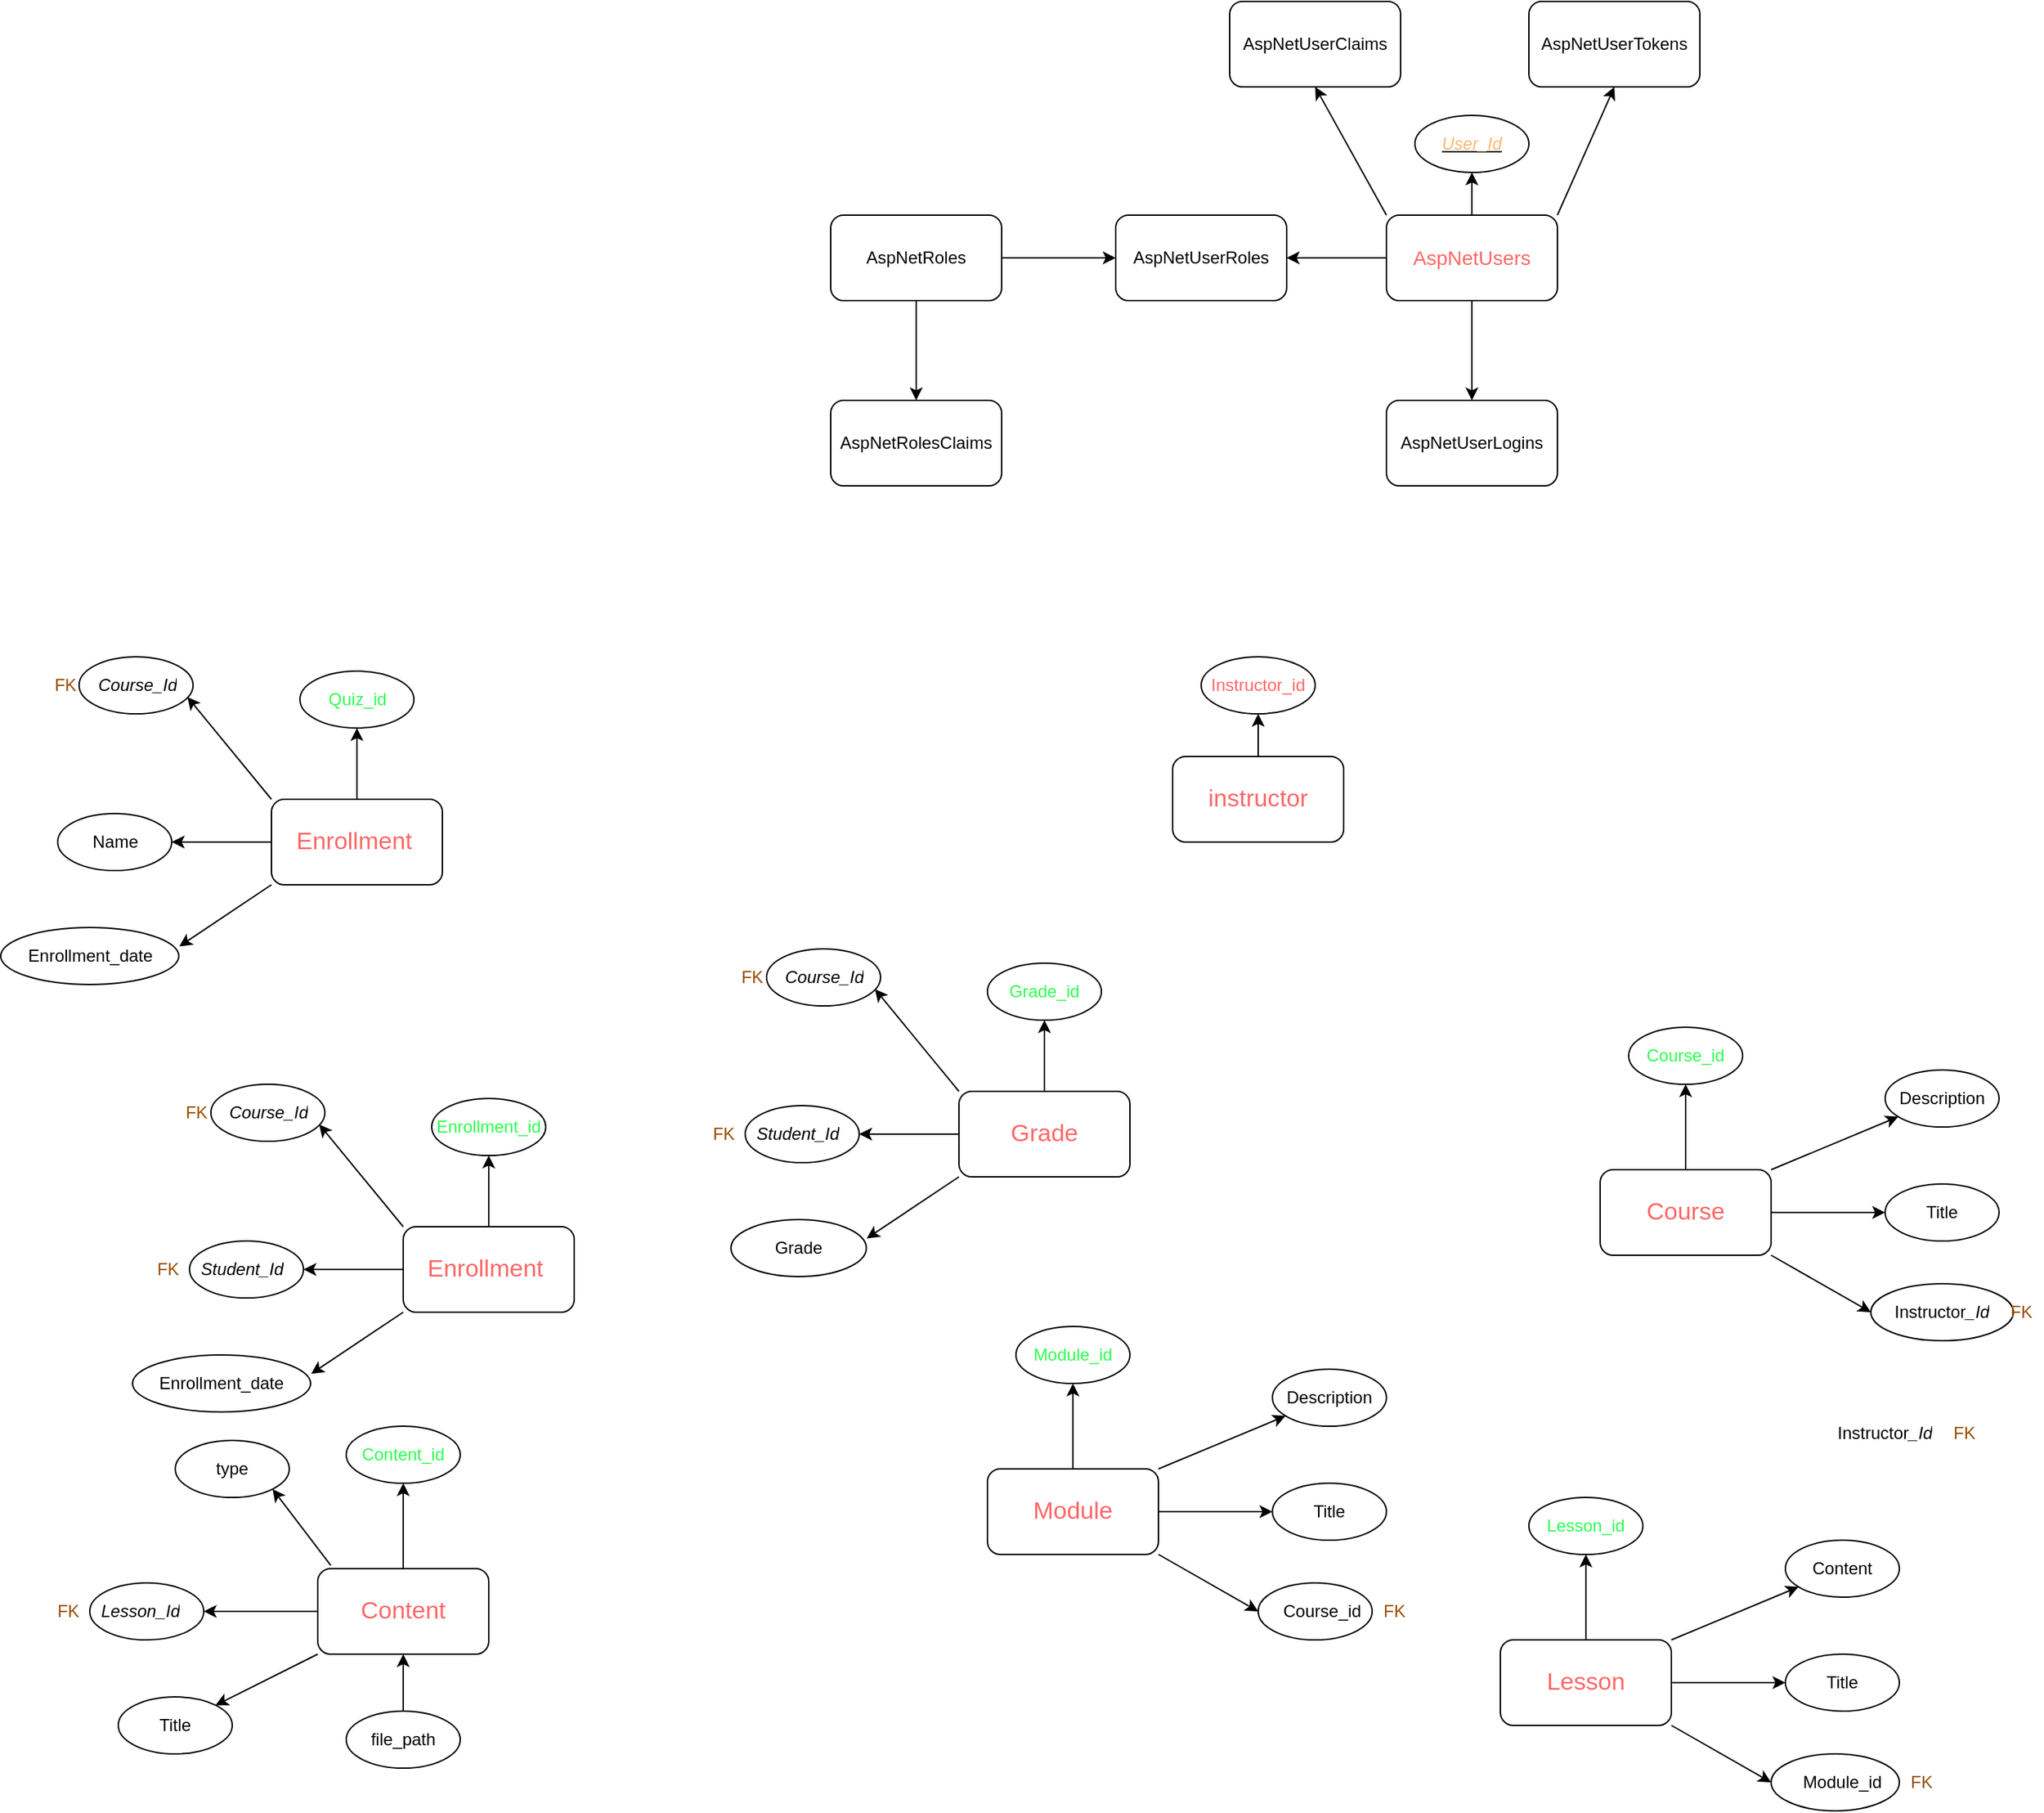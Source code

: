 <mxfile version="24.5.5" type="github">
  <diagram name="Page-1" id="bpR9NLsr8caJUx8T1Dy_">
    <mxGraphModel dx="2011" dy="553" grid="1" gridSize="10" guides="1" tooltips="1" connect="1" arrows="1" fold="1" page="1" pageScale="1" pageWidth="850" pageHeight="1100" math="0" shadow="0">
      <root>
        <mxCell id="0" />
        <mxCell id="1" parent="0" />
        <mxCell id="OTgz6MtwWxPNuHpW-ssq-15" value="" style="edgeStyle=orthogonalEdgeStyle;rounded=0;orthogonalLoop=1;jettySize=auto;html=1;" edge="1" parent="1" source="OTgz6MtwWxPNuHpW-ssq-1" target="OTgz6MtwWxPNuHpW-ssq-12">
          <mxGeometry relative="1" as="geometry" />
        </mxCell>
        <mxCell id="OTgz6MtwWxPNuHpW-ssq-18" value="" style="edgeStyle=orthogonalEdgeStyle;rounded=0;orthogonalLoop=1;jettySize=auto;html=1;" edge="1" parent="1" source="OTgz6MtwWxPNuHpW-ssq-1" target="OTgz6MtwWxPNuHpW-ssq-8">
          <mxGeometry relative="1" as="geometry" />
        </mxCell>
        <mxCell id="OTgz6MtwWxPNuHpW-ssq-28" value="" style="edgeStyle=orthogonalEdgeStyle;rounded=0;orthogonalLoop=1;jettySize=auto;html=1;" edge="1" parent="1" source="OTgz6MtwWxPNuHpW-ssq-1" target="OTgz6MtwWxPNuHpW-ssq-27">
          <mxGeometry relative="1" as="geometry" />
        </mxCell>
        <mxCell id="OTgz6MtwWxPNuHpW-ssq-1" value="&lt;font style=&quot;font-size: 14px;&quot; color=&quot;#ff6666&quot;&gt;AspNetUsers&lt;/font&gt;" style="rounded=1;whiteSpace=wrap;html=1;" vertex="1" parent="1">
          <mxGeometry x="360" y="230" width="120" height="60" as="geometry" />
        </mxCell>
        <mxCell id="OTgz6MtwWxPNuHpW-ssq-5" value="&lt;span style=&quot;color: rgba(0, 0, 0, 0); font-family: monospace; font-size: 0px; text-align: start;&quot;&gt;%3CmxGraphModel%3E%3Croot%3E%3CmxCell%20id%3D%220%22%2F%3E%3CmxCell%20id%3D%221%22%20parent%3D%220%22%2F%3E%3CmxCell%20id%3D%222%22%20value%3D%22%22%20style%3D%22shape%3Dimage%3BverticalLabelPosition%3Dbottom%3BlabelBackgroundColor%3Ddefault%3BverticalAlign%3Dtop%3Baspect%3Dfixed%3BimageAspect%3D0%3Bimage%3Ddata%3Aimage%2Fpng%2CiVBORw0KGgoAAAANSUhEUgAAAj8AAAHhCAIAAAAOEkiiAAAgAElEQVR4Ae2dzc6rttpAuZxI781ER8q4k1xEpD1h0vG5hM2kqsQ1nAvIuEL6ZpW61UGlTlBHnfHpscFxCBAwhthmoa28BGxj1kNY2%2FzYWcMEAQgETOB6vdZM6whcr9eAI0zVHAlkjvnIBgEI7EIAe9WrJ%2By1y6G690aw197E2R4EFhHAXvXqCXstOuRiSYy9YokU9TwoAexVr56wV5I%2FHuyVZFjZqXQIPNvrfjufz7d7%2FXaShLdCJbsXt7EsalWhirvfzjc997bsWrKp6Xa%2F307Z6alC9%2BKcneeW9H5bPlJgrybFCXulGFX2KSECT%2FYqzplMZ62lemLSKVVCEUwvR7fIck9x7llorHDJk53Ot6IobsWAver7PSx31TX2SugH8dgV7PVgwRwEAiRg20sZpjAy0h45naTt081nYpairiXp%2Bay0JavORZdCxCP%2BURaUubbl1NqrK0ctbb9IiWpWCj%2Bdnuwpy0%2B3e3E%2BqTWnrjUmtdSJVT1kg20hkvCpsVZvPmGvAA%2Fs9VXCXusZUgIENiRg2UvLS67M6baUzIhY5MpfaxGlLVmrZSRLlazOhdLZrSjOYpvOgCaX1t3tLvlMmXYWMaGSjtl6raauhHtR3G6nrmy9BUnfJVf1uVmF6%2Bz7fGKvJsUJe6UYVfYpIQIPe4kIpDkjrZ%2F2UuBdGj3qS2eRThfaXtpqKnmnoqIo9PU%2BdTGxk8vDfnLhry3TziK%2Be7TH2vtod93mO91u6rLjXf3RKbv03Qba%2BjwKr3ecsFdCP4jHrmCvBwvmIBAggc5eRk%2F1U%2FtK3YMq2iuHmRJb10RSf3Vic%2BVQ2a9tEhnr6cuIOrlYpitTX2zUWTobqWae2E1N%2BmKgsld7nbBrdXXpn%2BwldjOF1%2FtN2CvAA3t9lbDXeoaUAIENCXT2qqcnW27TKQ%2B4Fns1KU7YK8Wosk8JEbher3Kxj2kFAeyV0A%2FisSvY68GCOQgESEDbq2ZaTkBHsygK7KVRJPaJvRILKLuTGgFjr4kdq%2Bt6Yu0xVxkm2CvVAwB7pRpZ9isRAtjLLZDYy41bRLmwV0TBoqpHJIC93KKOvdy4RZQLe0UULKp6RAI9e9XPkyZiztSjgKqqGl2X5grDhCuHaQa4abBXqpFlvxIhMGavLMu%2Bffumd9Kcqe19rvK87L7b892yxP8aJtgr1Uhjr1Qjy34lQmDQXt%2B%2Ff6%2Fr7Kef2t%2BvOVPb%2B6yNVZV5Xpb518WYzE6T8Lxhgr1SjTL2SjWy7FciBAbtVdf1r79mf%2Fzxvu1V5nnVNLS9Ejka2A2LAPayYDALgfAIjNnr55%2F%2FM8deVX65lKV8hLdrm9aIttemeEMoHHuFEAXqAIFRAs72Gi3xGCuwV%2FJxxl7Jh5gdjJvAmL1%2B%2FPhhHiQ0Z%2Bq4d9Vr7Q0T7nt55RpQYdgroGBQFQi8EujZ6zVB0zTmTD249pgLDRPsleoBgL1SjSz7lQgB7OUWSOzlxi2iXNgromBR1SMSwF5uUcdebtwiyoW9IgoWVT0iAezlFnXs5cYtolzYK6JgUdUjEjD2qpkWEtCHC%2Fe9NIf0PrFXejFlj5IiYOw1sVemnTGR5mirDBPslWrosVeqkWW%2FEiGAvdwCib3cuEWUC3tFFCyqekQC2Mst6tjLjVtEubBXRMGiqkcksJ%2B9zMvPSWDGXkmEcWonsNcUHdZB4OMEnO3V9czb%2FR3aE3udPT%2BUNrJl2CuygC2vLvZazowcENiRgBd7lfklL8uqatoBU%2FJSeu%2FN1bemW5jWKCrYa8eD9DObwl6f4c5WITCTgBd7yRApeVk1TXn5uuQyL8N%2BdSOnJDmKCvaaeYDFmwx7xRs7an4IAs72arrBUfKyqUoZJSXv2l7SDLPs1SVMahQV7JX8zwN7JR9idjBuAu72inu%2F19Yee60lGHx%2B7BV8iKjgsQlgL7f4Yy83bhHlwl4RBYuqHpEA9nKLOvZy4xZRLuwVUbCo6hEJYC%2B3qGMvN24R5cJeEQWLqh6RAPZyizr2cuMWUS7sFVGwqOoRCWAvt6hjLzduEeXCXhEFi6oekYCxV820kIA%2BXOhjXnNI7xN7pRdT9igpAsZeE3tl2hkTaY62yjDBXqmGHnulGln2KxEC2MstkNjLjVtEubBXRMGiqkckgL3coo693LhFlAt7RRQsqnpEAuvsVbXDntijn9jzmqikel0aN23sFXf8ZtQee82ARBIIfI6Au72kK8PWSm9GP6lUZ%2FPV53Zygy1jrw2ghlUk9gorHtQGAj0CzvbSPcfr0lQX821PvTIvw6OUF%2FmQoVOaplGJZU0l3dHr8VPadWZQlV7FAv%2BKvQIP0PrqYa%2F1DCkBAhsS8Gev%2FJKLq5S9RFlab%2FanLFJDp7RtNbXODKoSV9sMe214UIZRNPYKIw7UAgIjBJztpUZIycuyLFV76iLmyi%2BXSXs1ehyVNqtul%2Bm2l5QS1YS9ogqXS2Wxlws18kBgNwLu9nKpYqnGsFRXD12yB5QHewUUjG2qgr224UqpEPBEYE97VWXVtrDifwIRe3k6AMMtBnuFGxtqBoGmafa0V0rAsVdK0RzcF%2Bw1iIWFEAiFAPZyiwT2cuMWUS7sFVGwqOoRCWAvt6hjLzduEeXCXhEFi6oekQD2cos69nLjFlEu7BVRsKjqEQkYe9VMCwnow4U%2B5jWH9D6xV3oxZY%2BSImDsNbFXpp0xkeZoqwwT7JVq6LFXqpFlvxIhgL3cAom93LhFlAt7RRQsqnpEAtjLLerYy41bRLmwV0TBoqpHJLDOXt3AJ%2Fbbx%2Fb8BNGZySZK%2BOgq7PVR%2FHtsHHvtQZltQMCZgLu9Zo%2BQojvq7XUP9WZQFef92Ssj9tqL9Me2g70%2Bhp4NQ2AOAWd7tU5S23gzQopKqnVVSbe%2B%2BSWvdJaqafSSvFSdz8%2BpcRhpsFcYcdiwFthrQ7gUDYH1BPzZa2KElG5kFHGVlUx1LF%2BJzb4uMipYTP3MY6%2F1x17gJWCvwANE9Y5OwNley0ZIuXxdZJRKNUTKYyCVy0U1xFS7Sw21Ek80sFc8sXKsKfZyBEc2COxDwN1e%2B9Qv1K1gr1Aj461e2MsbSgqCwBYEsJcbVezlxi2iXNgromBR1SMSwF5uUcdebtwiyoW9IgoWVT0iAezlFnXs5cYtolzYK6JgUdUjEsBeblHHXm7cIsqFvSIKFlU9IgHs5RZ17OXGLaJc2CuiYFHVIxIw9qqZlhAwxwp9zBsUic1gr8QCyu6kRkDbK7W92nF%2FsNeOsHfdFPbaFTcbg8BSAthrKbFeeuzVA5LMV%2ByVTCjZkTQJYK%2BVccVeKwEGmx17BRsaKgYBIYC9Vh4H2GslwGCzY69gQ0PFICAEsNfK4wB7rQQYbHbsFWxoqBgEhAD2WnkcYK%2BVAIPNjr2CDQ0Vg4AQ0PYqmFYQuF6vHEzpEcBe6cWUPUqKwJXJB4Gkjgl2RhHAXhwIEICAO4Gsm9yLICcEnAhgLydsZIIABJomyx4nEHseNhDYgcDj4NthY2wCAhBIiYBtLHs%2BpX1kX4IlgL2CDQ0Vg0DoBGxj2fOh15v6JUEAeyURRnYCAh8i0N324kzyoQAceLMccwcOPrsOgXUE7PaWPb%2BuVHJDYBYB7DULE4kgAIFXArax7PnXlCyBgHcC2Ms7UgqEwFEI2May54%2By%2F%2BznRwlgr4%2FiZ%2BMQiJwA970iD2DE1cdeEQePqkPg4wSKoqjrmq6YPh6IA1YAex0w6OwyBLwRwF7eUFLQQgLYayEwkkMAAhYB7GXBYHZXAthrV9xsDAKJEcBeiQU0ot3BXhEFi6pCIDgC2Cu4kBymQtjrMKFmRyGwAQHstQFUipxFAHvNwkQiCEBgkAD2GsTCwh0IYK8dILMJCCRLAHslG9rgdwx7BR8iKgiBgAlgr4CDk3jVsFfiAWb3ILApAey1KV4KnyCAvSbgsAoCEHhDAHu9AcTqzQhgr83QUjAEDkAAex0gyIHuIvYKNDBUCwJREMBeUYQpyUpiryTDyk5BYCcC2Gsn0GzmhQD2ekHCAghAYDYB7DUbFQk9E8BenoFSHAQORQB7HSrcQe0s9goqHFQGApERwF6RBSyh6mKvhILJrkBgdwLYa3fkbLAlgL04FCAAAXcC2MudHTnXEcBe6%2FiRGwLHJoC9jh3%2FT%2B499vokfbYNgdgJYK%2FYIxhv%2FbFXvLGj5hD4PAHs9fkYHLUG2OuokWe%2FIeCDAPbyQZEyXAhgLxdq5IEABDQB7MWR8CkC2OtT5NkuBFIggL1SiGKc%2B4C94owbtYZAGASwVxhxOGItsNcRo84%2BQ8AXAezliyTlLCWAvZYSIz0EIPAggL0eLJjblwD22pc3W4NAWgSwV1rxjGlvsFdM0aKuEAiNQNZNoVWM%2BiRPAHslH2J2EAJbEciyrGlEX93nVhuiXAi8EsBer0xYAgEIzCJgeUs7bFYuEkHACwHs5QUjhUDgiAS0vWh4HTH2Aewz9gogCFQBAtESsJpf0e4DFY%2BTAPaKM27UGgJhEMBeYcThiLXAXkeMOvsMAV8EsJcvkpSzlAD2WkqM9BDYlcCVyQeBXWPGxnYhgL12wcxGIOBK4Hq9Zrf%2F498aAtfr1RU%2F%2BcIlgL3CjQ01g0DTNNhrjbd0XuyV5E8JeyUZVnYqHQLYC3ulczR73RPs5RUnhUHANwHshb18H1OJlIe9Egkku5EqgWd7%2FZ7%2F9k%2F5v9%2Ffn9D%2F%2B3f5298XdcPs65e%2Fx7KoVX9%2BSbLf89%2F%2Bvvw3zRtsXDlM8teBvZIMKzuVDoEne%2F3yj9qxf7SWphymU%2F72Z3b7v6%2F%2F%2FduomUf6%2F%2F5dNVKIrPrrb2WvP8vm3xx7pXPgpL8n2Cv9GLOHUROw7XX5ran%2B92f%2BV1P%2BIo0kcU%2Fzb%2FWXWKebb5rmX1n7yz%2FNX%2F%2BUKmVrLzFWU%2F3VVL%2F9nf%2BlkfyTv9irK0eZ7JHlT7VcFf7bY6MPHYb9VCRtr6h%2FAmOVx15jZFgOgSAIWPZSzaNffr%2F81ui2lMz89c%2Flv3IhUeyiWlHtWrHX31%2BqjSWK%2Bu1PMd9vf19%2B%2Badq%2Fs1%2FGW172WXaWcrfrPK7jWKvIA6Ro1ZC7OXjXUDK4IWSo%2F6GNt7vh73UxcDqr38raTnpi4e%2Ff4mNpCk2bK%2B2fSa261T05%2BWXP7XV5PKjlKmKEs%2FpK4ePMu0sl86O2e2RAHttHHyKnyLQ2qtmWkeASxNTRxnrVhDo7PV7%2FldTtc9r%2FFkqY4ld%2FtLNL33lUH3VEtJtL7mgJ4mlraYuAzYiv7%2B%2F9ELxlhSrJ124XaadxdjrKUHYFwyNXPl5rjgAw82KvWovEz%2BPcI%2FxyGvW2evN04Cm7WVO2cwYAvw8I%2F8RDFcfe9VeJn4ew8cXS1cTuF6vBdM6Avw8Vx%2BGIRaAvWovEz%2BPEI%2FuJOqk7eXlKD1gIU3TFEXBzzOJn0J%2FJ17tdb%2Bdz%2Bfb%2Ff2BLglvhUp3L26jWVR5ZymzeC30fjtlp%2FcbuxdDmd9Xcb8U%2FDwapm0IGHtNFF%2FX9cTaw67SWLBXqgfAi72KcybTWWupnph0SpVQJNTLYRYV5%2Bx0vhXF%2BTRQ6hx7FbeTmkb9OFHH3VZhr4ZpGwLYy5kr9nJGF0XGvr3ENbfCyEjskok7bve6m8%2By7CSqUlo6K221qmpTiK0kn7agKlHnNqXImpPYSHKcbvdHxqKdVVus9SStt9P5PNB0axME8Ad7NUzbEMBezlyxlzO6KDL27KXldZdmlWpLyczpXNzlml9rGqUtWau1JEuVrM6F0pluZVkGbBtzmb5CaJfcaut0uz2aZ6eT6LLdYt1N93utqtB9D%2B8v9mqYtiHQs1fv2NfbfH%2FlsKqqbaoXcqnYK%2BTorK%2Fbs72UadRlOnPx8H7vrvkN20tbTSXv7FUURaGaU50Apc3VamvSXipj%2FdhiHc%2BEvdYfi5QwSGDMXlmWffv2TWcZtFeV5%2FKml5rs%2BW5Z%2Bn%2BxV9oxtu1l9FQ%2Fta%2FaxpC%2BcphJ28g0o9oHLpT0zoVJoS77qYWZbpGp5zK0uGQjalJXH9tN6oXqCqW0w7ot1vFM2Cvt38kH927QXt%2B%2Ff6%2Fr7Kef5PfbNM2Evaoyz8sy%2F7oYk31wX3beNPbaGfjOm7PtVU9PttymUx5wbSD2ujL5INCENA3aq67rX3%2FN%2FvjjfdurzHPpnNdqh4W0c9vWBXtty%2FfTpbf2KpjWEQjHXjXTOgKBhNKcGcbs9fPP%2F5ljryq%2FXMpSPkyJh5nBXmmH%2BmGvmmk5AX1whPNCyfV6Xb4T5HgikIy99MF55E%2FslXb0n%2Bw1sav6OJhIcMBVhgn2qhOaYrHXjx8%2FzIOE5lA84M9wYpex1wScBFZhL%2FcgmlMG9qoTmgK31%2BDxag7FwbWHXYi90g499nKPrzllhGovz51%2Bqf7A9Dvj99tgx1%2F1y%2BSjn7CXQrddgL2aVCbslUokh%2FdjwF7186TzmTP1cDFN05irGKMpUlthmARqL%2F3OQr8Lr3pg6t5uaN9JH%2Bn0y3roVL%2BpPlBSf1H3DqBzP2H9Arf%2Fjr2aVCbslUokh%2Fdjyl68DjnMrFsauL2UYXx2%2BiXdfz3e8DPdfp10R2L6bb%2FTSfWU0r7Up7tRefQI1r4RuKifsHrvCXt1B3j0f7FX9CGc3IFRe%2FE65CQ3WRm2vbS8fHb69dr2kjZb162X1co6nc%2Bd59r23%2BMFd9MD2fx%2Bwup9p2DttS%2BGRLbGCClNutOovXgd8m3Qg7aX0oY0i6RrE30p8NEFl%2FGQpDJdVs7p9EsXZfJb3Xp19lLvzZlWmnJoXP2EBWuviQPSHIoTaQ64irZX2kGfshevQ07H3pwywrvv9dCLz06%2FHhf%2B2iuI4ibTrZdssx2QQK5X6muMrb26Wug06sphYfp9tjKG0E8Y9po%2B7CNai70iCpZDVVfZy2F7KWUJ2F719GTLbTrlAddiryaVCXulEsnh%2FZiyF69DDjPrloZpL3Xljg93AgezV8oDp2Cv7lyV5t8Bew3uqDlTD6495kLDJKgrh0XxfljsmmmIQJh3%2BHv9HA7%2B1syhaK%2Fteubt%2Ftrruvkqv3ypcVSmEnWJo%2FuLvaIL2aIKY69FuJ4Sm1NGgPZ6qujzF1Pt58VH%2Fxbsmc6Lvcr8kpdlVTXtgCl5Kb335uabdEKfl6V055tXalV5uVxyle2RKLZjJNiYxgYy0PpiL%2FfAGA1gL3eIweQM9kznxV7aTlXTlJevS65MpcZM0U2uUpbkylViObNQ0ud53mWJ7iJjsDEN5qiPuyLYyz1%2B2MudXXg5gz3TOdur6QZHycumaptVbdtLmmGWvbTULmIuGUqlZ69SjW9ZltHJq30jM5z%2FXIZ31Mddoyd71UwLCejgh%2FPz6J3penuja2ukq786fibXMViC9nIMbTrZgo1pOog%2FuidP9pqoiZ9T3sQGIlxlmIRvr9mdfun%2Fdg8Hw15nzw%2Bnjm1psGe63v9IBrmaQ3Fw7WEXBhvTw0bE745jL3ee5pQRuL3md%2FqlR5CfusPfdLf9v1IbqzfYMx32cv6JBhtT5z0io00Ae9k0ls3HYq%2F5nX5pe729w1%2B16ZbhCjx1sGc67OV85AQbU%2Bc9IqNNYKW94ruRa%2B%2F8yvkJe2XdtHITE9m7LUgEzXzvTFd309tOv%2Bbf4e8eBUi87WWQ2ngnwrHdql5MBzdkDsXBtYddiL3SDv0qe6X9quPbwJtThrlyaJ3ysqaRf1mWuff6MJ4zyyRwerLne2e6upve26st7Lh%2F7DOdjbQ3r2OyJ6ZeTAc3bQ7FwbWHXWjH9LAQEt7xlfbK1dO0ab7q%2BDbq5pSh7aVOc620tLq0veoNpt4p1VS1d6YzW6bTL4NobMY%2B043hzbKsruudu5IyMTXRZGY%2BgTD7Txk7CFm%2BiMBqe%2Bn3GVN81fEtx5697EtMxmRZll03mMZOr%2BZMN1F5U%2B2JNAdcFb69JoJCTAfh2DEdTMDCqAl4sFeqrzq%2Bjas5ZZgrh3YWfRXRXuJ33rpKOXrfa3CLptqDaw%2B7sHemG8Sr%2B5D8VNtrIjTEdBBOL6aDaVgYL4FV9op3t73U3JwyBu3lZRNLC6HttZSYST%2FnTIe9DK4oZubENIodoZKDBLDXIJZZC7HXLEyRJJpzpovNXk6PBFdqGovagj5WnLY%2Btl2n5XNi6lQwmYIggL3cwxCyvWqm5QTe3uGPy15ujwRP96Ki13Zpur9DvyG3rQ%2BV5L4Me7mziyEn9nKPUsj2mtgrU%2B2JNAdcNedMF5u97EeCZQAU6YZX3jTXY6PICCjWMChmeBTV33wlqS%2FSva%2FKmJftjOpjpbOW%2FJ3qmUXyfvKB5DkxPeChnswuYy%2F3UBoNcN%2FLHWIwOeec6eKzV%2FdI8CXP5UJeKX%2B0e%2FSnWiCLlYXa4VHkCWK1THJ0w6PkqgQ778yeWT449sqcmAZzAFKRxQSw12JkJgP2MigSmJlzpovRXq2AOkGptpdugcmnsVduDY8iQ3pJw0wGRdFNLjWiyuXStsd08023uoIee2VOTBM4dA%2B7C0%2F2qpkWEtDHTbBtr97e6Noa6eqv3afcq%2B%2Fmrb%2FDS5tmbLmVNa7ZOWe6uOwVF%2F8tajsnpltslzL3IfBkr4lNjpzyJnKkv8owCd9es0ZIqapS3RexI6evFOklY%2FN2%2Bnjn55zpsFdc8Z0T07j2iNraBLCXTWPZfCz2mjtCSmev9v58e4dfBozXd%2F%2Fbex766yFHSMFey34hn06NvT4dgW23j73c%2BcZir7kjpChrdbf2H3f4L919e9FWd6fEboe5Ewwp55wzHfYKKWLv6zInpu9LIUWoBFbaa%2BhOydtdnfU6pFPJbzftNUFE9nrbx3xrIyWowbaXum%2FfPW9t7t575fnZwuac6bDXZ2O0dOtzYrq0TNKHQ2CVvdxeSJz%2Bb3t7eSq%2FfMmpsn26Nxxedk1Sspe9X8ecn3Omw15xHRtzYhrXHlFbm8BKe%2BkbIvqFxO7NRV%2BvQ%2Bp2gLx7Yt6j7L1f2d6Psfdnz%2FmI7MUIKW8PjDlnus%2Faq2ZaTuBt%2FylvDwwSBEtgtb3UjRB5QWSD1yFL9dZ%2FLm%2Fzt%2B9Rmvsusqq7H%2FOpi4zh22vwsDPVHlx72IXh22siNMR0EM6cmA5mZGEUBDzYa4vXIburi%2FKm%2F8V6j9K2lxoYU71R%2BSHS5pQR7BPzg2BMtQfXHnbhnDPdZ9teE6EhpoNw5sR0MCMLoyCwyl5R7OF2lTSnDOy1HeTdSp5zpsNeu4XDy4bmxNTLhijkIwSwlzt27OXOLrycc850sdlrcqwTeSbqXYLwwrSoRnNiuqhAEgdFAHu5hyNke9VMCwno42C6GR2XveTy%2B7sOvbpL9HrvU%2FvEXqlF9Hl%2FsNczjyXfgrVXwbSCwPV6HTsKYrNX19OuDIkyOhiKvJiS6IS9Eg1su1vYyz2%2BYdrryrSawNgxEZu91CuT3UuTpjv5l8FQxnY3%2BuWh2Wv1gUkBQsAcl9jLoFg8E6C9Fu8DGZYQiM1equ1VVvryoLFXbzAU2l5LDoFVaa%2FXa820jsCovdYVe8TcjZqmb5boNHwmQCAueyUAfOUuBNj2qpnWERi118SxYtoZE2mOtsowwV4HCT32iivQ2KtObsJefn6D2MsPx3hKwV7xxEpqir3q5Cbs5ec3iL38cIynFOwVT6ykpmHb6347n8%2B3e%2F12koS3QiW7F7exLGpVoYq73843Pfem7PkJi3N2nlXkmy2uXu3XXvLCY7PptPkGHGuPvRzBRZsNe8UVuqDtVZwzmc5aS%2FXEpFOqhPfbqZ%2BjWyR%2FT1qGxbmbmyhVVs1OWN%2FvQbirrv3Zq30fckN9lflF3risulERm4Am7BVQMHapCvbaBbO3jYRsLyWOwshI3JOdTifxTzefZdlJnCVJz2elrVZVbYrsdL5JPmVBmXu2V1eOWvrIUqhZKfx2szTXLZVC77WuRJZJ6afbXVaeblJdqaReZurZbrXeZfJmL%2F0Mrj7Wnoc0lLcj80uuF5ZVU5Vl1chnKS9OVu2nHmM%2BLyv1NqWVvsqlx3r1oK8Uo%2FLmF%2FHY2GgpXQl7Pv6LvbydZiIp6LP22uXkkNpGghohxXpiXsvrLs0q1aiSmdO5uMuVP62Ku9KWrNUtJFmqZHUulM5uRXHulCJFmFymSWWXaWcRE2rj6JJVzO2anG6mYm2p%2Bo%2FYSzKqqqh6mTrvdtxsYq%2FWZOqPfr%2BkMsOmKG919tLj88qndCAvY6CozuLVO5XtMCt6dHo9EL30xtaJUCw4PFpKm9bWabP5hL02RxzYBj5rrwkY5lCcSHPAVeG2vcQVqqkl7RilL7k2dz6pL8ZDrVE6x8hylbxTUVEUhWoWGQGqGZPfKtPO0knIaK7WFxGNR2faq7bKlyJ2mbzZq9GNJjVKyXPbq1VUrlpXculPWk6qGZU%2F7NW2zLq3KaXB1aWXC4WXXAlPBqeU5pe6hqiLkFaYKkfbSjLR9mqYNieAvTZH7HUDodrroZen9pVclpNHI7SlzAU66%2B6Ukt65MCnUhUa1UMzT2q29rqfd1JVpZ3myl77uKI9kdNcg1dXKWqlUXyZ8unL43PaSSqo613tN%2Fuzl9VB7LqxU1wufl41%2F0zIbX7%2FJGvMfXt732oRveIVir%2FBiMlWjUO1VT0%2B23KZTbrlWX8Rsm39bbmhZ2RHYqyoXPgnyiecSsVdzsCk2ezk9DDw9bEr7Q3s3tMp0IXsdNgHaSy72Ma0gEIG99jq8V20He63CF2HmuOxV5ZcvuU6vH3%2Bai3v6Moa5pR3F2Cth2qtmWk5AH769q1z00quxuHxiLxdqMeeJzV7tA1HmjrI8vysyM8%2F9jg6bklfq8eBSnpPSpbQzXxddgtyOlseCgx57JVh7TfwIzFllIs3RVhkm2Mtb6MeYetsABQVGID57qfckc%2FP07%2FMjwfLcr7yaIp8vw6bIMnn4t3swWL3E0jbjTPtMz4wX8uH4Ya8PB8DT5sfOtLS93AGPMXUvkZxhE4jRXq2AOkGpltPjuV8jnt6wKRdpU6nWlcpYyoPB%2BrFhq%2B3VPS08VsieL18OHjjYaxBLdAvHzrRP9qqZlhAwB0GvPZTgNwMAACAASURBVGuWM5MYgbjslRh8h90J3F7186R30Jypl%2B3v02NruneiyQJMejMzmfyzKw2T3pn2Ya%2FP1i%2FqrfeYRr0vVH6CAPaagBPgqljslWXZt2%2FfNEBzprZ5mku19sKxeUlcVfKS7FgKa%2Fmikq18u84aJr0zLfbyEIYeUw8lUkSQBLBXkGEZrVQU9vr%2B%2FXtdZz%2F9JKdi0y9%2Bb5eMY546hVAXdS%2FtczRyc1P3z6fvWMqjOvrxnMdFY12MslvXNUSus%2Bs0bad9C99W6tV1g6%2FYawOoXZHYqyOR%2BF%2FsFVeAo7BXXde%2F%2Fpr98cestpe%2BxagfttHzxkjiI%2FV2hLqFqZ8IlSV2FvV8jqQz3fjp7ObZHG2%2B0KKMvTaMCPbaEG5IRWOvkKLxvi6x2Ovnn%2F%2Fzzl76IZrqqe319ByN6jG2tVd7zbAV26PtpZ8hVT3w6ZZZ%2B1pE%2B16EejZn1vXG9%2Bi9psBeXnE%2BF4a9nnkk%2Bw17xRXaZOw1gT3M1tJEhR1WYS8HaHOzYK%2B5pCJP91l71UzLCYQ2Qoo%2BhPTvwOzNjx8%2FzKN%2F5kyt00x9qvGigrtJNVVjx3WGSe9My1MbjkDtbD2m9irmUyLwWXtNkDQ%2F74k0B1ylsYTz87xer7a9BiNCKF%2BxGCa9UGKvV1aLl%2FSYLs5PhkgIYK9IAtVWE3vFFa%2Bx2mKvMTIelmMvDxBjKAJ7xRClRx2x14NFzHPYa8PoYa8N4YZUdGz2mj%2BOyXTvDJU8jWbuzExHZGay6UI8rcVenkB%2BuBjstWEAsNeGcEMqOi57qbdS39zUV2lU3wwT1mnfGJoVCf2U9qyk2ycK1l4100IC%2BmDpnWm576WxrPrsMV1VFpkDJhCbvbqedifHMbmobuY19f7rRHkpg6rIe0XVo%2B%2BGfmkDQ6gEEsNg7TXBx7QzJtIcbZVh0jvTPuy1YrhLshb2iJ9HO7aOs7%2Bx2evprVXdgupeXRUrKSHltr3sfhnad121m2Qor8f7sKYHh1J6I%2Fq6qDX2ECqBHBLYK5BArKzGG3tdmVYTWBkhsodPIDZ7qbbX23FM9BCT1ngo3SCWIj9xmHLamL1kbSmZ7SFUAgkl9gokECurMWWvlUXvkD3LpI3IBIHPEojLXp9lFcLWA7dX%2FTxpYuZM%2FQxwxkMz5s6lmXkuIt5vhsnAlcPA90qpK0NggYfpCNXDXnFFORZ7zRohZd2gJ%2Bo6cFCP1Cw4lLDXAlgkhcAgAew1iCXYhVHYa%2F4IKY8HZ7q7l6qz%2BPb6rqzVy4cGPSml53nVP69Oo%2B5iqruZc0YB%2B3CEsdeHA8DmEyCwg73kIoOaDC66FzIols6M2atjvOH9CHsTZr4XyrqbZoyQYh4flZuR9sM1Mwc90ebLq8YMhqKeL1WjqizFunv6WO2lLxs2jRwAu0NjgxB4ImDstdFTtuZo1we8Puv1TnlPFeq%2BmJ93t4C%2FQqBnL2ORpsn0vyzLtgilfbKy53uhrLtpxggpT4%2BP2i82NOKj94Oe6IuGpRrAUj9lIxK8SMbwJ3N4R3bfS%2F%2Berc%2FwUVPDZAloe9WbTfo4N%2BdWPdM75Q3CNT%2FvwbWHXWjba5BtlmVbBFNtq6Vuz%2FdCaTb91l7bRLDMyyjk1f4v5HW4gNAbNPqYsz63iSOlQmAGAf1fv9XvVowWoI9zu%2BGVZZk55dVMywnYpzzT9rI5jwZjxQpVfns82fMmlHqd2RvHEVLaLTj%2Bqco3%2FbA4lrtBNvOfs8jaXo31U94AC0VCICwC%2Bgxr16l3yrNXmXnz8zZLmHm9cmgzeeVsr10%2Fb0xpn8EIpRtYc3jHZy9zs8Ftz8kFgagJcMpzDp995dC5EI8ZCaUbTOzlxo1cEPgwAU55zgHAXs7ogsqIvYIKB5WBwFwCK%2Bw1o4OGObWY03fDnDRztuU1DfbyivNjhWGvj6FnwxBYQ8DZXvKQ9OwOGiZqqB%2B27vpp6P4%2BZxhe%2Bpxm%2F2%2FB2qtmWkhAHzzc99Ic%2BIRAHARW2Ut1s6ve75F3e9R4J%2FKoWTejpFOp135kkeqR96I7571IervvBum7tyxVzqqdeRSoe%2FoN7f2hYO01ceSZdsZEmqOtMkyw19FCz%2F7GTWCFvboOGpSZxEqqNyF5x6ebUX9L1Y289B0kq7oe5U2fDrpd1bWu5K%2ByluqJ3iqn7bAoJNjYK6RouNcFe7mzIycEPkhghb3aDhpUe0kNManbTlUjjSfdUKpKsZr6Yvfg0BnrcpGEF8tMsmagQNXlUGe4D9J62jT2esIR7RfsFW3oqPixCTjb69jYZO8TsteMB3DMgzNm5ukIkBLarjXMzFOCphle%2Fvn%2BOLBXL1B8hUAcBLCXc5ySsZe6XKubye9hDLaAdQmVdHQ4aqORjJcv1YYfXPu%2BNj5SYC8fFCkDArsTwF7OyJOyl75ZmVtP07R3MueOkKKHQinV2CgX9QxOJUOkqI5720d19DDZsk7dBFXKU1eKu3um7RVnnevSZW2vObcXqp3DNZoRe42iYQUEQiaAvZyjk5C9ugdw1P1FtxFSjL3kSdLnx23Mozq53NJUz%2BNIItmYbnJp55m1ZmGlnvLJL1%2FywOpmnf5iL%2BefABkh8EkC2MuZfkL2ats1Whv28zWzR0gR%2F6mWm37gtH1sp9f2Um0y%2FZhO91hPOwSYjAtm1vbspd%2BsKDfrsT5ie9n9XTofx2SEQKQEsJdz4JKxlzOBtxm1h4aSBTR%2BSqz2sscXsOeHcLMMAgkSMPaqmZYTsEdI%2BfjBYUI5URNzpp5I43PV8HOGTVDjpxgmkb2tbBvLnvcZP8qCQMAEQjzlBYzLrhptL5tGvPPYK97YUfNDE8BezuHHXs7ogsoYq73ssd2CAkplILAPAezlzBl7OaMLKmOs9rKvFtrzQcGlMhDYjsAqe43c1ejXdjDZ4MJ%2BzqC%2FY6%2BgwzO7cthrNioSQiAkAs72KvNL%2Begd6N0ute8QtckeeZ%2BXvyslrPXB2qtmWkhAH1g8taE58AmBOAg420uPg1I1zaMrBDXiSal66VXL2zeA1LuoqkNe6WZePUStOuKVNKp3XzMkSr%2BTBaunhgBpBmuvCVamnTGR5mirDJMBe12ZfBA42iHF%2Fu5DwN1eMhKK7juh7QqhHQNFFsubpaqneXkNVnyl21hdDwuyayqvmE9s13bB0H9NVb%2FKGmr7DHvtc4huvZU39qqZ1hG4Xq9bh5Dyj0nA2V6VjNslA6CYrhB0I0wuJ0qLSjWvlH60vS5iNFmom2s6r3hLj%2BelRkp5sVfX1V2QscFeQYZlcaWwV73phL0WH5JkmEfA2V7ziu%2BlWtbDgpZZr4hwvh7XXvE%2FcWMfRdir3nTCXvbRxrxHAnvaa3EPC2GfJZOxV%2Fe%2FhO7v0OFlr7Pnh9JGtgx71ZtO2CuyH0Q81d3TXvFQmVXTJO2lLviWMriJegZH9Revhk3RF4H1wi8ZDjuZab697rfz%2BXy7128nSXgrVLJ7cRvNoso7S5nFa6H32yk7vWxMilPT7f6a4F6cs%2FNAUW%2Fru2kC7NUwbUMAezlzTdJeuot4uUXZjUsiwtKP3qjxStSTopuNteUcjBUZZ9urOKs%2B3c9aS%2FXEpFOqhOKYXg6zqDhnp%2FOtKM6nrJ%2Bmrl%2FlpBbpHMWtGLBXfb8H5666xl4rDk6yThHAXlN0JtclYy%2F94oJqdeknReXRmvYZnLLS1wm7T%2F08ziHbXuKaW2FkJHbJTqeTtI%2B6%2BSzLTqIqpaWz0larqjaFuEfyyXQuVIk6tylF1pyktSY5TrqFlZ1OUq440RJhm6A4SyWyLq2uolRMFXRWf89Fu31V23rfCXtNnkZY6U4AezmzS8dezgiSyDiz7aXlJRfntEJk5nQu7nLNrxWJ0pas1VqSpUpW2lNtK8syoG6iiWXkCqFdcqut0%2B32aJ4pIb3aq74Xxe0mflNq7T7vpjxVmZtV23rfCXsl8TMJcSeMvfY9ohPZGiOkhHhML6zTPHsp00grR9o02iH3e3fNb9he2mqmlSX2kkld8lMltG2vVluT9lI5pdXW3kS7d40z0Zu00LqG4Yi97nJVcfAK5eY%2FRey18IAk%2BVwCxl4TGczPeyLNAVfR9koj6ObwHu5ro5bJ6Kk2bSRRj1ywk8ckZLVcRrSaUe0DF0p658KkUJfu1MLHlcOuSF2KuuBXmE12RbdXKEVAatIXA1XjTF3AlAacXNbsPl%2FbXqa2ao%2F2%2B8BeDdM2BLCXM1fs5YwuqIxz7FVPT7bcplMecC32api2IYC9nLliL2d0QWV8Yy99uY9PZwLYK6jDPaXKrLPX%2FE7mXZkF%2FMIy9nINalj53turZlpOQAe5dzVWL%2BQTAl4IuNtLnqEWe1Ve6jFUSOADqQRrr5ppCQFz6PXOtFnTNO4%2FD1PqIWfG%2FkdwSBjs9FYEnH%2Beds%2Fvbb8MF%2F1aa9u1btdpr93lvO61QX0%2BdeWgeu9VS9T7RXEMpBKmvbY6UA5QLvbyFmTs5Q0lBY0T8GKv1mR6uJOua4aLDH4i08CAKUNdOZj0jWhMlRL2QCrYa%2FywinIN9vIWNuzlDSUFjRNwtpfqoEHGR1HDUaohvNq2V9uxkDJQOTxgihreS2fuOnHQxpL0sQykgr3GD6so17y3V%2F086b00Z%2BrRnd7y8vroRj%2B6wjDpMf1opdh4agTc7bUhiTgGUsFeGx4Cnyi6d6YduO9Vd1OWZd%2B%2BfdOVNGdqu876P2V6iT1vp0l43jDpMU14l9m1%2FQkEaK9YBlLBXvsfrptusXemHbXX9%2B%2Ff6zr76SdJ0DSNOVPblWsvKei7u2n1yW%2Fv5ti8YdJjOpae5RBwIBCgvRz24iNZsNdHsG%2B30d6ZdtRedV3%2F%2Bmv2xx%2Fv2176hjBtr%2B1iRslHJoC9nKOPvZzRhZlxgb1%2B%2Fvk%2Fc%2BxV5Qn2yT8neLS95lAizUoC2MsZIPZyRhdmRp%2F2CnMPd6sV9toN9ZE3hL2co4%2B9nNGFmXGBvX78%2BGEeJDRn6jD36iO1Mkx6TD9SGTaaKgFjr5ppOYEAR0hJ9UDdYb96Z9qB%2B16DlTBn6sG1x1xomPSYHpMGe70RAWOvifLNoTiR5oCrNJZwfp46lAcMhK9d7oUSe7mDNaeMHlP3EskJgRcC2OsFydwF2GsuqUjS9c602Ms9btjLnR05ZxPAXrNR9RNirz6RyL9jL28BxF7eUFLQOIEV9ur6lze3r8e3otbM6Ix%2BblFvtrTPauy1D%2BfdtjJlr5ppIQEdth5TvZBPCHgh4GwveQWzqspLnncd6k7Xp8ovX9IDYjPx7ubEqunCP7IWe30E%2B3Yb7Z1puXLojpq2lzs7cs4msMpeSkV53g6JUupucZ7HSWkX5qWYSfUcX4nuykr1PV%2BqvJeuAHm5M5fRUsquG19RpCzccBSx2aj6CbFXn0jk37GXtwBiL28oKWicwAp7XaST%2BKptS1V53g5x0hsn5fKlm2d6zJNSmmq2vURUuj8dSaCbcep7%2BZxxfA8%2BtgZ7fQz9NhvGXt64Yi9vKClonMAKe6nrgN2VQNWiGh8nRQ06KdcNG20l3YFOqyvLXv22l4yYMu%2FK5PgubrUGe21F9kPl%2BrVXd1u4tzNjt3bHlveyR%2FIVe0USqLir6WyvuHfbR%2B2xlw%2BKAZXh017yfy51W1j9l%2B2xk%2Fb%2FxcbmH6mjncNe0YYupopjL%2BdohWmvgmkFgev1ao6HVU9t2Paq5Ip4dztXrpurr%2FpWsLnBm9YoKtjLHEbMbEcAezmzDdBeV6bVBMzxsN5e9n3c9vau3B9%2BvqOrr5vb7TBTg3hnsFe8sYuo5tjLOVih2ct5R8g4SGC1veQur9y0HWx7mTu6SY6igr0GDykW%2BiWAvZx5Yi9ndFFkXGWvKPZwu0pir%2B3YUrIhgL0MiqUz2GspsbjSYy%2F3eGEvd3bknE3A2KtmWk4gqBFSZsechLMIYK9ZmAYTYa9BLCz0S8DYa6JYcyhOpDngKtpeaQcde7nH15wyem8huJdITgi8EMBeL0jmLsBec0nFmQ57uccNe7mzI%2BdsAthrNqp%2BQuzVJ5LWd%2BzlHk%2Fs5c6OnLMJrLBX1xXO3D5u1o%2BQ0m1xeO8qeQh5ZmVmJhveULsUe03iiX7lk71qpoUEdPy5cqg58LkFAWd7mc4EdhohRW9vwjr6rc95jLy8G4q95sGONdWTvSZ2wrQzJtIcbZVhgr2OFvo993eVvXYcISXPc9N2e377s%2BvYN79cVJe%2BasSWqj%2F2iumdR8%2F46JcHe%2B15oO6%2FLezlzhx7ubMj52wCK%2By16wgpdsuqnVd%2FdCtKPruvui2ol%2BuUMixL1zuPtiBtr9kHyHETYi%2F32GMvd3bknE1ghb32HSFFj1ypRxTT7ad2GEw1lOU7e%2BlBMlXvPHpwlkuv7%2B%2FZwB4JaXs9WKQ4t95e3V1Y%2B3q3Pa%2BpqZu1IQ6%2FuiKo2GsFPLLOJeBsr7kbSDcd9ko3trJn6%2Bwlzfv2IaI3Lf1KXQk318WTgIq9kghj6DuBvZwjhL2c0UWRcZW92qvbakfVyK2lGiNFxlpVN2bLS3e%2FVvflq8Yoz%2FVI5foyQ66vLXQ3bKNAZiqJvQwKZrYjgL2c2WIvZ3RRZPRrr%2FySi4%2BUveRit7klW3XzqkN61Se9Hk1cpdBDkUs7LgpmXSWxV0eCvxsSwF7OcLGXM7ooMq6yV2PfpxVvXXJ5DHbSXo2MYFnJg7yPdpl%2BvraMTF4N9oriEI%2B9ktjLOYLYyxldFBnX2ctlF0vdxHpzn8yl5L3zYK%2B9iR9ye9jLOezYyxldFBn3tldVdg8evj6XGAUwq5LYy4LB7FYEjL1qpuUEGCFlq%2BMygHL3tlcAu%2BytCtjLG0oKGidg7DWe5HEReyLNAVfR9ko76NjLPb7Yy50dOWcTwF6zUfUTYq8%2BkbS%2BYy%2F3eGIvd3bknE0Ae81G1U%2BIvfpE0vqOvdzjib3c2ZFzNgF3e73v4KbtamB2XZqmGc9i38m253Xpr0uWbNUtLfZy4xZLrid71UwLCegw08e85sDnFgTW2Eu6ARh%2FibLtKmew0nZPBFaCiSz2U8T2vM79usQqdatZ7LUV2TDKfbLXRJVMO2MizdFWGSbY62ih33N%2F3e3VdhGgxFGp1yzlZUvVXa7pP1c1iaqy7SVHdSYgL17K65il7t5N8pTtC5oyrEmu%2B%2BE172t2eZ%2Fe4JSt6H55y3a0FB8jnizFjr2WEosrPfZyjxf2cmdHztkEVtur0b24qRFKpA83aYypppVorbVX20vOo8WlO8HpJVajhemu33VbSpX86GFHVnUlXzYY8WQ2szYh9lpKLK702Ms9XtjLnR05ZxNYb6%2BmKqX5pHq5eR43sh1CRbWoVGtLNZjkncwyf2l7tS0waXupQSZVg8zuYcfqPadre%2Fkd8WQ2szYh9lpKLK706%2B0ld3Fln%2B27svb8BI%2BZySZK%2BOgq7PVR%2FEfZ%2BBp7HYXRyH5irxEwiSxeZ6%2F20oPoS19JGKPSXpF4TvT8bSxruMuxV7ixSahm2Ms5mNjLGV0UGVfZ63GVXNlLXVKQm8MDI6R0V8PlasPjNq%2Fc1xXzqSXquvz68VT3w4699mN94C1hL%2BfgYy9ndFFk9Guvx%2F1bue7djYqizCUX1PWgKOq5pW4glc5eeXePd%2Fz53uB4Yq%2FgQpJihbCXc1SxlzO6KDKusteyEVIu7TOzj1vEehBLNaJlqW8XT7ycEh5O7BVeTBKsEfZyDir2ckYXRcZ19opiFzerJPbaDC0FPwhgrweLhXPYayGwyJJjL%2FeAYS93duScTcDYq2ZaToARUmYfaPElxF7uMcNe7uzIOZuAsddEDnMoTqQ54CraXmkHHXu5x9ecMugpyh0iOd8RwF7vCI2ux16jaJJYgb3cw4i93NmRczYB7DUbVT8h9uoTSes79nKPJ%2FZyZ0fO2QS2stesnm5GxkOZlXf2Hm6WEHtthjaIgp%2FsVTMtIWACyJVDg4IZ7wSc7TXdl830WtPZru7Gt7dTb%2FL2Un%2FuK%2Fb6HPs9tvyw1x5bS3Qb2CvRwAaxW%2BvtZffMa42BkpdioedhULreA0o9QsrAeChq3JNPDHfiEAzs5QAtoizYy0OwsJcHiBQxQmC9vdoe3bo%2Bb3R3NlV%2B%2BVJdzNtrq85eIjwZ5avthF7PVLl0pvO2U9OR%2FfjAYuz1Aeg7bhJ7eYCNvTxApIgRAivspUeS7LWupPEk1wOl3aV6JVXd3DyGoFR930h3bjIMiirBGg8llzaZapiN1DaoxdgrqHB4rwz28oAUe3mASBEjBJztNVLegRZjr7SDjb08xBd7eYBIESMEsNcImPeLsdd7RjGnwF4eooe9PECkiBEC2GsEzPvF2Os9o5hTYC8P0cNeHiBSxAgB7DUC5v1i7PWeUcwpsJeH6GEvDxApYoQA9hoB834x9nrPKOYU2MtD9LCXB4gUMUIAe42Aeb8Ye71nFHMK7OUhetjLA0SKGCFg7FUzLSfACCkjh1UKi7GXhyhiLw8QKWKEgLHXyHpZrBsZEwmOuYq2V9pxx14e4ou9PECkiBEC2GsEzPvF2Os9o5hTYC8P0cNeHiBSxAgB7DUC5v1i7PWeUcwpsJeH6GEvDxApYoTAVvaaNcrJyAgpTdPY2e15vRevS0b2btPF2GtTvB8v%2FGGvgmkFgev1%2BvFYUoEkCTjby%2FSxO4hleu30CCkir64D39683pa9dnDr%2ByzEXvtw%2FtRWWntdmVYT%2BFQI2W7aBNbby%2BsIKaXuxbfKL5e87Pr2zXPd1W9ettsKYwgV7JX2T0PsxQQBCARLYL297DFQ2nlpPLmMkKKEJc5qW1fdQCqXy9clz5XEAhpCBXsFe1R7qRj28oKRQiCwFYEV9vI%2FQspFzKVGrhxqe8nIKyENoYK9tjoowygXe4URB2oBgRECzvYaKe9Ai7FX2sHGXmnHl72LngD2cg4h9nJGF0VG7BVFmKjkcQlgL%2BfYYy9ndFFkxF5RhIlKHpcA9nKOPfZyRhdFRuwVRZio5HEJYC%2Fn2GMvZ3RRZMReUYSJSh6XAPZyjj32ckYXRUbsFUWYqORxCRh71UzLCTBCSsK%2FHOyVcHDZtRQIGHtN7IxuZEwkOOYq2l5pxx17pR1f9i56AtjLOYTYyxldFBmxVxRhopLHJYC9nGOPvZzRRZERe0URJip5XAKfsNfLwChqQdULwmMYFFndWxnCV%2BwVQhS2qwP22o4tJUPAA4E19irzr4v0mrtskh54X3T0OuhJu6RNPUNfpofgZdVxT4293NnFkBN7xRAl6nhgAivsJbpolaFGMCmrRgbuKsuyatqhTHI14Il0r9uo8U5kxtirKs14KNKB%2FOAwKLaS7KFYKtlIIyWY%2FnxV7757RhJ77Ul7%2F21hr%2F2Zs0UILCDgbq%2Fycrnk4g4xU9sEe8x0Y5pUlXhJGmjdjGWvXApQ46HkUtLAMCimwEaZUcpRiyx75aUezdJOugCAe1Ls5c4uhpzYK4YoUccDE3C2VycLaW3pVpFcD2zbXt1MWenmUS6tMT3w5GPcZNUa0%2BOhPNpe%2FWFQ9DiVdnvuonV1ueh2nRqFWYxY5hdlyd2Cib12Q%2F2RDWGvj2BnoxCYS8DZXnM3kG467JVubGXPsFfa8WXvoieAvZxDiL2c0UWREXtFESYqeVwC2Ms59tjLGV0UGbFXFGGiksclgL2cY4%2B9nNFFkRF7RREmKnlcAtjLOfbYyxldFBmxVxRhopLHJYC9nGOPvZzRRZERe0URJip5XALGXjXTQgL6oCmK4nq96nk%2BUyKAvVKKJvuSIAFtrwR3bK9dwl57kd57O9hrb%2BJsDwKLCGCvRbheE2OvVyZpLMFeacSRvUiWAPZaGVrstRJgsNmxV7ChoWIQEALYa%2BVxgL1WAgw2O%2FYKNjRUDAJCAHutPA6w10qAwWbHXsGGhopBQAhgr5XHAfZaCTDY7Ngr2NBQMQgIAey18jjAXisBBpsdewUbGioGASGg7VUwrSDA%2B15J%2FpawV5JhZafSIXBl8kEgnQOCPekIYK%2BOBH8hEDaBLOPXGnaEqN2%2BBPg97MubrUHAiYBSV4bAnOCRKU0C2CvNuLJXiRHAXokFlN1ZTwB7rWdICRDYnAD22hwxG4iNAPaKLWLU93gEtLqahiuHx4s9ezxOAHuNs2ENBMIgYDW8EFgYIaEWARDAXgEEgSpAYJIA9prEw8qDEsBeBw08ux0XAWlzqSmualNbCGxHAHttx5aSIeCNQFEUdV3TZ4Q3oBQUPwHsFX8M2YMDEMBeBwgyu7iMAPZaxovUEPgIAez1EexsNGQC2Cvk6FA3CLQEsBeHAgR6BLBXDwhfIRAiAewVYlSo00cJYK%2BP4mfjEJhHAHvN40SqAxHAXgcKNrsaLwHsFW%2FsqPlGBLDXRmApFgI%2BCWAvnzQpKwkC2CuJMLITqRP4uL18jBBJGdfUj9Nd9w977YqbjUHAjUAI9qqZ1hHgZXO3g38sF%2FYaI8NyCAREAHvV8U%2FYy%2B8vCnv55UlpENiEAPaq45%2Bwl9%2FfBvbyy5PSILAJAexVxz9hL7%2B%2FDezllyelQWATAoHZ6347n8%2B3e%2F12koQ36WC4ru%2FFbSyLWlWo4u63803PTZYtOcz0muF%2BO2WnOfWb3Ijvldir8TphL684KQwC2xAIy17FWY3WctZaqicmnVIlFKP0cnSLLNkU53nauRdFcTtl2elWFK%2B2swqcqNzeq7BX43XCXl5xUhgEtiEQlL2UYcQdWkaiiux0Okljp5vPsuwkayXp%2BaxSyqpz0aXITueb5JNJzbVNpdZeXTlqaftFSlSzUrg0rESNnQ%2B7FVKursbpdtcJ%2BtlPJ9muXdt22%2FXGE%2Fby%2B%2BPAXn55UhoENiEQkr20vFo11FoiIha58iemsM2iZSRLlaLOhdLZrSjOkq4zoMmldXe7KzF1ZdpZxITGNZa9zOxjg0pS50ILtN1il11VSK1SSpxxCbT2MGEvv78N7OWXJ6VBYBMCAdlLRKGaWtKCaVtfd7FR17J6tZe2mkreqaiQC36tRKxW1MNjd1OmnUV8t8ReugF2Osv1RZna7GbDj63U20%2FYy%2B9vA3v59%2BjXqAAACSJJREFU5UlpENiEQDD2eujFOEfsItcOz0V75VB9NU2wVjZKet2Vw%2B5Co1rYWU9fRtTJ7TL1xUadpdNPLZNpcLWNPlWAumDZ1lIS6BZee2mzy97a62krqshNP7BX43XCXl5xUhgENiCgmw11XX%2Fw9He9XusZky23GcmPleSD4WtSnLBXilFln9IioBteH7eXliifzgSwl9%2FfJfbyy5PSIOCfgLls%2BMHT3%2FV6NRKtmZYQ0AdEURQfDJ%2BuQ2Kf2CuxgLI7CRIw9vrgvhl7TdShruuJtcdcZZhgL%2B8HAPbyjpQCIeCZwM720k9PZJmcHMw89nILKvZy4zYnF%2FaaQ4k0EPgkAW0v59stizJqaem9teexl9sRgL3cuM3Jhb3mUCINBD5JYM8bTrax7PmevernSdMxZ%2BpVsKqqWpU%2FrMyGCVcOvQcGe3lHSoEQ8EzguuNkG8ueH7NXlmXfvn3TO2zO1Pb%2BV3leyvfur72um7fX2fPd%2Boj%2FGibYy3sUsZd3pBQIgbgJmHtdE%2Fe9ajV9%2F%2F69rrOffmpPI%2BZMbe9%2FZyP5W%2BaXvCyrqqlK9S0vq%2FxyydW3plv4dVG2s8uIeN4wwV7eo4i9vCOlQAgkSGCs7fXrr9kff8xue1V5npdV05SXr0su82Kxrl1W5nnVzSdDEHttF0rstR1bSoZAOgTG7PXzz%2F%2BZtlcjzSvd6mqqUs10bS9phln26hLS9krnsNl0T7DXpngpHAKJEHC3VyIAHHeDtpcjuBnZsNcMSCSBwOEJjNnrx48f5iFBc6Y%2BPK0HAMOE%2B14PKJ7msJcnkBQDgaQJ9Ow1uK%2FmTD249pgLDRPs5f0AwF7ekVIgBBIkgL3cgoq93LjNyYW95lAiDQSOTgB7uR0B2MuN25xc2GsOJdJA4OgEsJfbEYC93LjNyYW95lAiDQSOTsDYq2ZaSEAfOtz30hw8fmIvjzApCgLJEjD2mthD086YSHO0VYYJ9vIeeuzlHSkFQiBBAtjLLajYy43bnFzYaw4l0kDg6ASwl9sRgL3cuM3Jhb3mUCINBI5OoGev%2BnnSdMyZehks87azZKuevg0WZFKYmcFkYSw0TLhy6D0g2Ms7UgqEQIIExuw1e4SUWUyk28OqKi96UJU3Wbre698k%2B%2Bxq7LUdf%2By1HVtKhkA6BAbttWSElG4AFGUmPULKRQ2GIv3OyzgpaviUrtNetaRSXdCr5e3wYMpu0je96p5eZ38ebCW0kS2x13a%2FAey1HVtKhkA6BAbtVdf17BFSGj0Aiv5jD4ai7NWOk5KrAcDKqpWVnUUyqvFUKkn0GEulN9hKaMSx13YRwV7bsaVkCKRDYMxeb0dIqVohVe2IlLrt1Y6aIoOhPNurvWbYjpyi21XthcTy8tVKS1pmMtaKyq7SmMFWQiOOvbaLCPbaji0lQyAdAs72mkCgmlIT61NYhb22iyL22o4tJUMgHQJj9nIcIUXGqSyr0G5SbRAu7LUB1LZI7LUdW0qGQDoEevYa3DFzph5ce8yFhglPzHs%2FALCXd6QUCIEECWAvt6BiLzduc3JhrzmUSAOBoxPAXm5HAPZy4zYnF%2FaaQ4k0EDg6AezldgRgLzduc3JhrzmUSAOBoxMw9qqZFhLQhw73vTQHj5%2FYyyNMioJAsgSMvSb20LQzJtIcbZVhgr28hx57eUdKgRBIkAD2cgsq9nLjNicX9ppDiTQQODoB7OV2BGAvN25zcmGvOZRIA4GjE%2BjZq36eNB1zpn6GdYB3kp932P5mmHDl0MbiZR57ecFIIRBInMCYvWaMkHL5Up0XRjGgifcoYi%2FvSE2B2MugYAYCEBglMGivuSOkdH3D59I%2FVH7Jq0oNiXLpxkVpO%2FCdNarXaA3DXIG9tosL9tqOLSVDIB0Cg%2FaaP0JKKYN4yRAnFzUIim6H6QFQZNXl66JWp3eREXtt9xvAXtuxpWQIpENgzF4zRkjRTSoZh%2Bsio6XIwCY9e%2BlRKMsyPXk12Gu73wD22o4tJUMgHQLO9koHgdOeYC8nbLMyYa9ZmEgEgYMTGLOX4wgph6GJvbYLNfbaji0lQyAdAj17De6YOVMPrj3mQsOEJ%2Ba9HwDYyztSCoRAggSwl1tQsZcbtzm5sNccSqSBwNEJYC%2B3IwB7uXGbkwt7zaFEGggcnQD2cjsCsJcbtzm5sNccSqSBwNEJGHvVTAsJ6EOH%2B16ag8dP7OURJkVBIFkCxl4Te2jaGRNpjrbKMMFe3kOPvbwjpUAIJEgAe7kFFXu5cZuTC3vNoUQaCBydAPZyOwKwlxu3Obmw1xxKpIHA0Ql4tldVJdgr1NAxgr2GqPhZhr38cKQUCKRNwNleuive5nl8lOdvKZPDXttFF3ttx5aSIZAOAWd7NUpfWlfVY4SUPFed8uolueqmNx1Y1p5gLwuG51ns5RkoxUEgSQLu9hJ9qQG%2BmqayRkgx9kp4eJSmoY%2F5DX8N2GtDuBQNgWQIrLBXI4OjlEJC5NWNkJLLSClqgaitTHJ4FOy16fGPvTbFS%2BEQSITAGnslgsBpN7hy6IRtVibsNQsTiSBwcALYy%2B0AwF5u3Obkwl5zKJEGAkcngL3cjgDs5cZtTi7sNYcSaSBwdALYy%2B0IwF5u3Obkwl5zKJEGAkcngL3cjgDs5cZtTi7sNYcSaSBwdALYy%2B0IwF5u3Obkwl5zKJEGAkcnYOxVMy0hYI4b%2Bpg3KHzNYC9fJCkHAikT0PZKeQ833jfs5R0w9vKOlAIhkCAB7LUyqNhrJcDX7NjrlQlLIACBPgHs1Sey8Dv2WgjsfXLs9Z4RKSAAAey18hjAXisBvmbHXq9MWAIBCPQJYK8%2BkYXfsddCYO%2BTY6%2F3jEgBAQhgr5XHAPZaCfA1O%2FZ6ZcISCECgTwB79Yks%2FI69FgJ7nxx7vWdECghAAHutPAaw10qAr9mx1ysTlkAAAn0C2KtPZOF37LUQ2Pvk2Os9I1JAAALYa%2BUxgL1WAnzNjr1embAEAhDoE8BefSILv2OvhcDeJ8de7xmRAgIQwF4rjwHstRLga3bs9cqEJRCAQJ%2BAtlfBtILA9XrtY%2BX7CgLYawU8skLgMASuTD4IHOZ42WNHsdcelNkGBCAAAQj4JYC9%2FPKkNAhAAAIQ2IMA9tqDMtuAAAQgAAG%2FBP4fObLVXk69r1IAAAAASUVORK5CYII%3D%3B%22%20vertex%3D%221%22%20parent%3D%221%22%3E%3CmxGeometry%20x%3D%22330%22%20y%3D%22340%22%20width%3D%22575%22%20height%3D%22481%22%20as%3D%22geometry%22%2F%3E%3C%2FmxCell%3E%3C%2Froot%3E%3C%2FmxGraphModel%3E&lt;/span&gt;" style="text;html=1;align=center;verticalAlign=middle;resizable=0;points=[];autosize=1;strokeColor=none;fillColor=none;" vertex="1" parent="1">
          <mxGeometry x="670" y="248" width="20" height="30" as="geometry" />
        </mxCell>
        <mxCell id="OTgz6MtwWxPNuHpW-ssq-7" value="AspNetUserClaims" style="rounded=1;whiteSpace=wrap;html=1;" vertex="1" parent="1">
          <mxGeometry x="250" y="80" width="120" height="60" as="geometry" />
        </mxCell>
        <mxCell id="OTgz6MtwWxPNuHpW-ssq-8" value="AspNetUserRoles" style="rounded=1;whiteSpace=wrap;html=1;" vertex="1" parent="1">
          <mxGeometry x="170" y="230" width="120" height="60" as="geometry" />
        </mxCell>
        <mxCell id="OTgz6MtwWxPNuHpW-ssq-17" value="" style="edgeStyle=orthogonalEdgeStyle;rounded=0;orthogonalLoop=1;jettySize=auto;html=1;" edge="1" parent="1" source="OTgz6MtwWxPNuHpW-ssq-9" target="OTgz6MtwWxPNuHpW-ssq-8">
          <mxGeometry relative="1" as="geometry" />
        </mxCell>
        <mxCell id="OTgz6MtwWxPNuHpW-ssq-19" value="" style="edgeStyle=orthogonalEdgeStyle;rounded=0;orthogonalLoop=1;jettySize=auto;html=1;" edge="1" parent="1" source="OTgz6MtwWxPNuHpW-ssq-9" target="OTgz6MtwWxPNuHpW-ssq-10">
          <mxGeometry relative="1" as="geometry" />
        </mxCell>
        <mxCell id="OTgz6MtwWxPNuHpW-ssq-9" value="AspNetRoles" style="rounded=1;whiteSpace=wrap;html=1;" vertex="1" parent="1">
          <mxGeometry x="-30" y="230" width="120" height="60" as="geometry" />
        </mxCell>
        <mxCell id="OTgz6MtwWxPNuHpW-ssq-10" value="AspNetRolesClaims" style="rounded=1;whiteSpace=wrap;html=1;" vertex="1" parent="1">
          <mxGeometry x="-30" y="360" width="120" height="60" as="geometry" />
        </mxCell>
        <mxCell id="OTgz6MtwWxPNuHpW-ssq-11" value="AspNetUserTokens" style="rounded=1;whiteSpace=wrap;html=1;" vertex="1" parent="1">
          <mxGeometry x="460" y="80" width="120" height="60" as="geometry" />
        </mxCell>
        <mxCell id="OTgz6MtwWxPNuHpW-ssq-12" value="AspNetUserLogins" style="rounded=1;whiteSpace=wrap;html=1;" vertex="1" parent="1">
          <mxGeometry x="360" y="360" width="120" height="60" as="geometry" />
        </mxCell>
        <mxCell id="OTgz6MtwWxPNuHpW-ssq-20" value="" style="endArrow=classic;html=1;rounded=0;exitX=1;exitY=0;exitDx=0;exitDy=0;entryX=0.5;entryY=1;entryDx=0;entryDy=0;" edge="1" parent="1" source="OTgz6MtwWxPNuHpW-ssq-1" target="OTgz6MtwWxPNuHpW-ssq-11">
          <mxGeometry width="50" height="50" relative="1" as="geometry">
            <mxPoint x="610" y="320" as="sourcePoint" />
            <mxPoint x="660" y="270" as="targetPoint" />
          </mxGeometry>
        </mxCell>
        <mxCell id="OTgz6MtwWxPNuHpW-ssq-22" value="" style="endArrow=classic;html=1;rounded=0;exitX=0;exitY=0;exitDx=0;exitDy=0;entryX=0.5;entryY=1;entryDx=0;entryDy=0;" edge="1" parent="1" source="OTgz6MtwWxPNuHpW-ssq-1" target="OTgz6MtwWxPNuHpW-ssq-7">
          <mxGeometry width="50" height="50" relative="1" as="geometry">
            <mxPoint x="490" y="240" as="sourcePoint" />
            <mxPoint x="330" y="160" as="targetPoint" />
          </mxGeometry>
        </mxCell>
        <mxCell id="OTgz6MtwWxPNuHpW-ssq-27" value="&lt;i&gt;&lt;u&gt;&lt;font color=&quot;#ffb570&quot;&gt;User_Id&lt;/font&gt;&lt;/u&gt;&lt;/i&gt;" style="ellipse;whiteSpace=wrap;html=1;" vertex="1" parent="1">
          <mxGeometry x="380" y="160" width="80" height="40" as="geometry" />
        </mxCell>
        <mxCell id="OTgz6MtwWxPNuHpW-ssq-31" value="" style="edgeStyle=orthogonalEdgeStyle;rounded=0;orthogonalLoop=1;jettySize=auto;html=1;" edge="1" parent="1" source="OTgz6MtwWxPNuHpW-ssq-32" target="OTgz6MtwWxPNuHpW-ssq-33">
          <mxGeometry relative="1" as="geometry" />
        </mxCell>
        <mxCell id="OTgz6MtwWxPNuHpW-ssq-32" value="&lt;font style=&quot;font-size: 17px;&quot; color=&quot;#ff6666&quot;&gt;instructor&lt;/font&gt;" style="rounded=1;whiteSpace=wrap;html=1;" vertex="1" parent="1">
          <mxGeometry x="210" y="610" width="120" height="60" as="geometry" />
        </mxCell>
        <mxCell id="OTgz6MtwWxPNuHpW-ssq-33" value="&lt;span style=&quot;color: rgb(255, 102, 102);&quot;&gt;Instructor_id&lt;/span&gt;" style="ellipse;whiteSpace=wrap;html=1;" vertex="1" parent="1">
          <mxGeometry x="230" y="540" width="80" height="40" as="geometry" />
        </mxCell>
        <mxCell id="OTgz6MtwWxPNuHpW-ssq-34" value="" style="edgeStyle=orthogonalEdgeStyle;rounded=0;orthogonalLoop=1;jettySize=auto;html=1;" edge="1" parent="1" source="OTgz6MtwWxPNuHpW-ssq-35" target="OTgz6MtwWxPNuHpW-ssq-36">
          <mxGeometry relative="1" as="geometry" />
        </mxCell>
        <mxCell id="OTgz6MtwWxPNuHpW-ssq-41" value="" style="edgeStyle=orthogonalEdgeStyle;rounded=0;orthogonalLoop=1;jettySize=auto;html=1;" edge="1" parent="1" source="OTgz6MtwWxPNuHpW-ssq-35" target="OTgz6MtwWxPNuHpW-ssq-40">
          <mxGeometry relative="1" as="geometry" />
        </mxCell>
        <mxCell id="OTgz6MtwWxPNuHpW-ssq-35" value="&lt;font style=&quot;font-size: 17px;&quot; color=&quot;#ff6666&quot;&gt;Course&lt;/font&gt;" style="rounded=1;whiteSpace=wrap;html=1;" vertex="1" parent="1">
          <mxGeometry x="510" y="900" width="120" height="60" as="geometry" />
        </mxCell>
        <mxCell id="OTgz6MtwWxPNuHpW-ssq-36" value="&lt;font color=&quot;#2bff4f&quot;&gt;Course_id&lt;/font&gt;" style="ellipse;whiteSpace=wrap;html=1;" vertex="1" parent="1">
          <mxGeometry x="530" y="800" width="80" height="40" as="geometry" />
        </mxCell>
        <mxCell id="OTgz6MtwWxPNuHpW-ssq-40" value="Title" style="ellipse;whiteSpace=wrap;html=1;" vertex="1" parent="1">
          <mxGeometry x="710" y="910" width="80" height="40" as="geometry" />
        </mxCell>
        <mxCell id="OTgz6MtwWxPNuHpW-ssq-42" value="Description" style="ellipse;whiteSpace=wrap;html=1;" vertex="1" parent="1">
          <mxGeometry x="710" y="830" width="80" height="40" as="geometry" />
        </mxCell>
        <mxCell id="OTgz6MtwWxPNuHpW-ssq-44" value="" style="ellipse;whiteSpace=wrap;html=1;" vertex="1" parent="1">
          <mxGeometry x="700" y="980" width="100" height="40" as="geometry" />
        </mxCell>
        <mxCell id="OTgz6MtwWxPNuHpW-ssq-45" value="" style="endArrow=classic;html=1;rounded=0;exitX=1;exitY=0;exitDx=0;exitDy=0;" edge="1" parent="1" source="OTgz6MtwWxPNuHpW-ssq-35" target="OTgz6MtwWxPNuHpW-ssq-42">
          <mxGeometry width="50" height="50" relative="1" as="geometry">
            <mxPoint x="540" y="950" as="sourcePoint" />
            <mxPoint x="590" y="900" as="targetPoint" />
          </mxGeometry>
        </mxCell>
        <mxCell id="OTgz6MtwWxPNuHpW-ssq-46" value="" style="endArrow=classic;html=1;rounded=0;exitX=1;exitY=1;exitDx=0;exitDy=0;entryX=0;entryY=0.5;entryDx=0;entryDy=0;" edge="1" parent="1" source="OTgz6MtwWxPNuHpW-ssq-35" target="OTgz6MtwWxPNuHpW-ssq-44">
          <mxGeometry width="50" height="50" relative="1" as="geometry">
            <mxPoint x="540" y="950" as="sourcePoint" />
            <mxPoint x="590" y="900" as="targetPoint" />
          </mxGeometry>
        </mxCell>
        <mxCell id="OTgz6MtwWxPNuHpW-ssq-62" value="" style="edgeStyle=orthogonalEdgeStyle;rounded=0;orthogonalLoop=1;jettySize=auto;html=1;" edge="1" parent="1" source="OTgz6MtwWxPNuHpW-ssq-64" target="OTgz6MtwWxPNuHpW-ssq-65">
          <mxGeometry relative="1" as="geometry" />
        </mxCell>
        <mxCell id="OTgz6MtwWxPNuHpW-ssq-63" value="" style="edgeStyle=orthogonalEdgeStyle;rounded=0;orthogonalLoop=1;jettySize=auto;html=1;" edge="1" parent="1" source="OTgz6MtwWxPNuHpW-ssq-64" target="OTgz6MtwWxPNuHpW-ssq-66">
          <mxGeometry relative="1" as="geometry" />
        </mxCell>
        <mxCell id="OTgz6MtwWxPNuHpW-ssq-64" value="&lt;font style=&quot;font-size: 17px;&quot; color=&quot;#ff6666&quot;&gt;Module&lt;/font&gt;" style="rounded=1;whiteSpace=wrap;html=1;" vertex="1" parent="1">
          <mxGeometry x="80" y="1110" width="120" height="60" as="geometry" />
        </mxCell>
        <mxCell id="OTgz6MtwWxPNuHpW-ssq-65" value="&lt;font color=&quot;#2bff4f&quot;&gt;Module_id&lt;/font&gt;" style="ellipse;whiteSpace=wrap;html=1;" vertex="1" parent="1">
          <mxGeometry x="100" y="1010" width="80" height="40" as="geometry" />
        </mxCell>
        <mxCell id="OTgz6MtwWxPNuHpW-ssq-66" value="Title" style="ellipse;whiteSpace=wrap;html=1;" vertex="1" parent="1">
          <mxGeometry x="280" y="1120" width="80" height="40" as="geometry" />
        </mxCell>
        <mxCell id="OTgz6MtwWxPNuHpW-ssq-67" value="Description" style="ellipse;whiteSpace=wrap;html=1;" vertex="1" parent="1">
          <mxGeometry x="280" y="1040" width="80" height="40" as="geometry" />
        </mxCell>
        <mxCell id="OTgz6MtwWxPNuHpW-ssq-68" value="" style="ellipse;whiteSpace=wrap;html=1;" vertex="1" parent="1">
          <mxGeometry x="270" y="1190" width="80" height="40" as="geometry" />
        </mxCell>
        <mxCell id="OTgz6MtwWxPNuHpW-ssq-69" value="" style="endArrow=classic;html=1;rounded=0;exitX=1;exitY=0;exitDx=0;exitDy=0;" edge="1" parent="1" source="OTgz6MtwWxPNuHpW-ssq-64" target="OTgz6MtwWxPNuHpW-ssq-67">
          <mxGeometry width="50" height="50" relative="1" as="geometry">
            <mxPoint x="110" y="1160" as="sourcePoint" />
            <mxPoint x="160" y="1110" as="targetPoint" />
          </mxGeometry>
        </mxCell>
        <mxCell id="OTgz6MtwWxPNuHpW-ssq-70" value="" style="endArrow=classic;html=1;rounded=0;exitX=1;exitY=1;exitDx=0;exitDy=0;entryX=0;entryY=0.5;entryDx=0;entryDy=0;" edge="1" parent="1" source="OTgz6MtwWxPNuHpW-ssq-64" target="OTgz6MtwWxPNuHpW-ssq-68">
          <mxGeometry width="50" height="50" relative="1" as="geometry">
            <mxPoint x="110" y="1160" as="sourcePoint" />
            <mxPoint x="160" y="1110" as="targetPoint" />
          </mxGeometry>
        </mxCell>
        <mxCell id="OTgz6MtwWxPNuHpW-ssq-71" value="" style="edgeStyle=orthogonalEdgeStyle;rounded=0;orthogonalLoop=1;jettySize=auto;html=1;" edge="1" parent="1" source="OTgz6MtwWxPNuHpW-ssq-73" target="OTgz6MtwWxPNuHpW-ssq-74">
          <mxGeometry relative="1" as="geometry" />
        </mxCell>
        <mxCell id="OTgz6MtwWxPNuHpW-ssq-72" value="" style="edgeStyle=orthogonalEdgeStyle;rounded=0;orthogonalLoop=1;jettySize=auto;html=1;" edge="1" parent="1" source="OTgz6MtwWxPNuHpW-ssq-73" target="OTgz6MtwWxPNuHpW-ssq-75">
          <mxGeometry relative="1" as="geometry" />
        </mxCell>
        <mxCell id="OTgz6MtwWxPNuHpW-ssq-73" value="&lt;font style=&quot;font-size: 17px;&quot; color=&quot;#ff6666&quot;&gt;Lesson&lt;/font&gt;" style="rounded=1;whiteSpace=wrap;html=1;" vertex="1" parent="1">
          <mxGeometry x="440" y="1230" width="120" height="60" as="geometry" />
        </mxCell>
        <mxCell id="OTgz6MtwWxPNuHpW-ssq-74" value="&lt;font color=&quot;#2bff4f&quot;&gt;Lesson_id&lt;/font&gt;" style="ellipse;whiteSpace=wrap;html=1;" vertex="1" parent="1">
          <mxGeometry x="460" y="1130" width="80" height="40" as="geometry" />
        </mxCell>
        <mxCell id="OTgz6MtwWxPNuHpW-ssq-75" value="Title" style="ellipse;whiteSpace=wrap;html=1;" vertex="1" parent="1">
          <mxGeometry x="640" y="1240" width="80" height="40" as="geometry" />
        </mxCell>
        <mxCell id="OTgz6MtwWxPNuHpW-ssq-76" value="Content" style="ellipse;whiteSpace=wrap;html=1;" vertex="1" parent="1">
          <mxGeometry x="640" y="1160" width="80" height="40" as="geometry" />
        </mxCell>
        <mxCell id="OTgz6MtwWxPNuHpW-ssq-77" value="" style="ellipse;whiteSpace=wrap;html=1;" vertex="1" parent="1">
          <mxGeometry x="630" y="1310" width="90" height="40" as="geometry" />
        </mxCell>
        <mxCell id="OTgz6MtwWxPNuHpW-ssq-78" value="" style="endArrow=classic;html=1;rounded=0;exitX=1;exitY=0;exitDx=0;exitDy=0;" edge="1" parent="1" source="OTgz6MtwWxPNuHpW-ssq-73" target="OTgz6MtwWxPNuHpW-ssq-76">
          <mxGeometry width="50" height="50" relative="1" as="geometry">
            <mxPoint x="470" y="1280" as="sourcePoint" />
            <mxPoint x="520" y="1230" as="targetPoint" />
          </mxGeometry>
        </mxCell>
        <mxCell id="OTgz6MtwWxPNuHpW-ssq-79" value="" style="endArrow=classic;html=1;rounded=0;exitX=1;exitY=1;exitDx=0;exitDy=0;entryX=0;entryY=0.5;entryDx=0;entryDy=0;" edge="1" parent="1" source="OTgz6MtwWxPNuHpW-ssq-73" target="OTgz6MtwWxPNuHpW-ssq-77">
          <mxGeometry width="50" height="50" relative="1" as="geometry">
            <mxPoint x="470" y="1280" as="sourcePoint" />
            <mxPoint x="520" y="1230" as="targetPoint" />
          </mxGeometry>
        </mxCell>
        <mxCell id="OTgz6MtwWxPNuHpW-ssq-80" value="" style="edgeStyle=orthogonalEdgeStyle;rounded=0;orthogonalLoop=1;jettySize=auto;html=1;" edge="1" parent="1" source="OTgz6MtwWxPNuHpW-ssq-82" target="OTgz6MtwWxPNuHpW-ssq-83">
          <mxGeometry relative="1" as="geometry" />
        </mxCell>
        <mxCell id="OTgz6MtwWxPNuHpW-ssq-93" value="" style="edgeStyle=orthogonalEdgeStyle;rounded=0;orthogonalLoop=1;jettySize=auto;html=1;" edge="1" parent="1" source="OTgz6MtwWxPNuHpW-ssq-82" target="OTgz6MtwWxPNuHpW-ssq-86">
          <mxGeometry relative="1" as="geometry" />
        </mxCell>
        <mxCell id="OTgz6MtwWxPNuHpW-ssq-82" value="&lt;font style=&quot;font-size: 17px;&quot; color=&quot;#ff6666&quot;&gt;Content&lt;/font&gt;" style="rounded=1;whiteSpace=wrap;html=1;" vertex="1" parent="1">
          <mxGeometry x="-390" y="1180" width="120" height="60" as="geometry" />
        </mxCell>
        <mxCell id="OTgz6MtwWxPNuHpW-ssq-83" value="&lt;font color=&quot;#2bff4f&quot;&gt;Content_id&lt;/font&gt;" style="ellipse;whiteSpace=wrap;html=1;" vertex="1" parent="1">
          <mxGeometry x="-370" y="1080" width="80" height="40" as="geometry" />
        </mxCell>
        <mxCell id="OTgz6MtwWxPNuHpW-ssq-84" value="Title" style="ellipse;whiteSpace=wrap;html=1;" vertex="1" parent="1">
          <mxGeometry x="-530" y="1270" width="80" height="40" as="geometry" />
        </mxCell>
        <mxCell id="OTgz6MtwWxPNuHpW-ssq-85" value="type" style="ellipse;whiteSpace=wrap;html=1;" vertex="1" parent="1">
          <mxGeometry x="-490" y="1090" width="80" height="40" as="geometry" />
        </mxCell>
        <mxCell id="OTgz6MtwWxPNuHpW-ssq-86" value="" style="ellipse;whiteSpace=wrap;html=1;" vertex="1" parent="1">
          <mxGeometry x="-550" y="1190" width="80" height="40" as="geometry" />
        </mxCell>
        <mxCell id="OTgz6MtwWxPNuHpW-ssq-94" value="" style="edgeStyle=orthogonalEdgeStyle;rounded=0;orthogonalLoop=1;jettySize=auto;html=1;" edge="1" parent="1" source="OTgz6MtwWxPNuHpW-ssq-89" target="OTgz6MtwWxPNuHpW-ssq-82">
          <mxGeometry relative="1" as="geometry" />
        </mxCell>
        <mxCell id="OTgz6MtwWxPNuHpW-ssq-89" value="file_path" style="ellipse;whiteSpace=wrap;html=1;" vertex="1" parent="1">
          <mxGeometry x="-370" y="1280" width="80" height="40" as="geometry" />
        </mxCell>
        <mxCell id="OTgz6MtwWxPNuHpW-ssq-91" value="" style="endArrow=classic;html=1;rounded=0;entryX=1;entryY=1;entryDx=0;entryDy=0;exitX=0.076;exitY=-0.038;exitDx=0;exitDy=0;exitPerimeter=0;" edge="1" parent="1" source="OTgz6MtwWxPNuHpW-ssq-82" target="OTgz6MtwWxPNuHpW-ssq-85">
          <mxGeometry width="50" height="50" relative="1" as="geometry">
            <mxPoint x="-30" y="1130" as="sourcePoint" />
            <mxPoint x="20" y="1080" as="targetPoint" />
          </mxGeometry>
        </mxCell>
        <mxCell id="OTgz6MtwWxPNuHpW-ssq-92" value="" style="endArrow=classic;html=1;rounded=0;exitX=0;exitY=1;exitDx=0;exitDy=0;" edge="1" parent="1" source="OTgz6MtwWxPNuHpW-ssq-82" target="OTgz6MtwWxPNuHpW-ssq-84">
          <mxGeometry width="50" height="50" relative="1" as="geometry">
            <mxPoint x="-30" y="1130" as="sourcePoint" />
            <mxPoint x="20" y="1080" as="targetPoint" />
          </mxGeometry>
        </mxCell>
        <mxCell id="OTgz6MtwWxPNuHpW-ssq-103" value="" style="edgeStyle=orthogonalEdgeStyle;rounded=0;orthogonalLoop=1;jettySize=auto;html=1;" edge="1" parent="1" source="OTgz6MtwWxPNuHpW-ssq-95" target="OTgz6MtwWxPNuHpW-ssq-102">
          <mxGeometry relative="1" as="geometry" />
        </mxCell>
        <mxCell id="OTgz6MtwWxPNuHpW-ssq-108" value="" style="edgeStyle=orthogonalEdgeStyle;rounded=0;orthogonalLoop=1;jettySize=auto;html=1;" edge="1" parent="1" source="OTgz6MtwWxPNuHpW-ssq-95" target="OTgz6MtwWxPNuHpW-ssq-104">
          <mxGeometry relative="1" as="geometry" />
        </mxCell>
        <mxCell id="OTgz6MtwWxPNuHpW-ssq-95" value="&lt;font color=&quot;#ff6666&quot;&gt;&lt;span style=&quot;font-size: 17px;&quot;&gt;Enrollment&amp;nbsp;&lt;/span&gt;&lt;/font&gt;" style="rounded=1;whiteSpace=wrap;html=1;" vertex="1" parent="1">
          <mxGeometry x="-330" y="940" width="120" height="60" as="geometry" />
        </mxCell>
        <mxCell id="OTgz6MtwWxPNuHpW-ssq-102" value="&lt;font color=&quot;#2bff4f&quot;&gt;Enrollment_id&lt;/font&gt;" style="ellipse;whiteSpace=wrap;html=1;" vertex="1" parent="1">
          <mxGeometry x="-310" y="850" width="80" height="40" as="geometry" />
        </mxCell>
        <mxCell id="OTgz6MtwWxPNuHpW-ssq-104" value="" style="ellipse;whiteSpace=wrap;html=1;" vertex="1" parent="1">
          <mxGeometry x="-480" y="950" width="80" height="40" as="geometry" />
        </mxCell>
        <mxCell id="OTgz6MtwWxPNuHpW-ssq-106" value="" style="ellipse;whiteSpace=wrap;html=1;" vertex="1" parent="1">
          <mxGeometry x="-465" y="840.0" width="80" height="40" as="geometry" />
        </mxCell>
        <mxCell id="OTgz6MtwWxPNuHpW-ssq-109" value="" style="endArrow=classic;html=1;rounded=0;entryX=0.95;entryY=0.704;entryDx=0;entryDy=0;exitX=0;exitY=0;exitDx=0;exitDy=0;entryPerimeter=0;" edge="1" parent="1" source="OTgz6MtwWxPNuHpW-ssq-95" target="OTgz6MtwWxPNuHpW-ssq-106">
          <mxGeometry width="50" height="50" relative="1" as="geometry">
            <mxPoint x="-330" y="924" as="sourcePoint" />
            <mxPoint x="-371" y="870" as="targetPoint" />
          </mxGeometry>
        </mxCell>
        <mxCell id="OTgz6MtwWxPNuHpW-ssq-114" value="" style="shape=table;startSize=0;container=1;collapsible=1;childLayout=tableLayout;fixedRows=1;rowLines=0;fontStyle=0;align=center;resizeLast=1;strokeColor=none;fillColor=none;collapsible=0;" vertex="1" parent="1">
          <mxGeometry x="-510" y="955" width="110" height="30" as="geometry" />
        </mxCell>
        <mxCell id="OTgz6MtwWxPNuHpW-ssq-115" value="" style="shape=tableRow;horizontal=0;startSize=0;swimlaneHead=0;swimlaneBody=0;fillColor=none;collapsible=0;dropTarget=0;points=[[0,0.5],[1,0.5]];portConstraint=eastwest;top=0;left=0;right=0;bottom=0;" vertex="1" parent="OTgz6MtwWxPNuHpW-ssq-114">
          <mxGeometry width="110" height="30" as="geometry" />
        </mxCell>
        <mxCell id="OTgz6MtwWxPNuHpW-ssq-116" value="&lt;font color=&quot;#994c00&quot;&gt;FK&lt;/font&gt;" style="shape=partialRectangle;connectable=0;fillColor=none;top=0;left=0;bottom=0;right=0;fontStyle=0;overflow=hidden;whiteSpace=wrap;html=1;" vertex="1" parent="OTgz6MtwWxPNuHpW-ssq-115">
          <mxGeometry width="30" height="30" as="geometry">
            <mxRectangle width="30" height="30" as="alternateBounds" />
          </mxGeometry>
        </mxCell>
        <mxCell id="OTgz6MtwWxPNuHpW-ssq-117" value="&lt;i style=&quot;text-align: center;&quot;&gt;Student_Id&lt;/i&gt;" style="shape=partialRectangle;connectable=0;fillColor=none;top=0;left=0;bottom=0;right=0;align=left;spacingLeft=6;fontStyle=0;overflow=hidden;whiteSpace=wrap;html=1;" vertex="1" parent="OTgz6MtwWxPNuHpW-ssq-115">
          <mxGeometry x="30" width="80" height="30" as="geometry">
            <mxRectangle width="80" height="30" as="alternateBounds" />
          </mxGeometry>
        </mxCell>
        <mxCell id="OTgz6MtwWxPNuHpW-ssq-119" value="" style="shape=table;startSize=0;container=1;collapsible=1;childLayout=tableLayout;fixedRows=1;rowLines=0;fontStyle=0;align=center;resizeLast=1;strokeColor=none;fillColor=none;collapsible=0;" vertex="1" parent="1">
          <mxGeometry x="-490" y="845" width="110" height="30" as="geometry" />
        </mxCell>
        <mxCell id="OTgz6MtwWxPNuHpW-ssq-120" value="" style="shape=tableRow;horizontal=0;startSize=0;swimlaneHead=0;swimlaneBody=0;fillColor=none;collapsible=0;dropTarget=0;points=[[0,0.5],[1,0.5]];portConstraint=eastwest;top=0;left=0;right=0;bottom=0;" vertex="1" parent="OTgz6MtwWxPNuHpW-ssq-119">
          <mxGeometry width="110" height="30" as="geometry" />
        </mxCell>
        <mxCell id="OTgz6MtwWxPNuHpW-ssq-121" value="&lt;font color=&quot;#994c00&quot;&gt;FK&lt;/font&gt;" style="shape=partialRectangle;connectable=0;fillColor=none;top=0;left=0;bottom=0;right=0;fontStyle=0;overflow=hidden;whiteSpace=wrap;html=1;" vertex="1" parent="OTgz6MtwWxPNuHpW-ssq-120">
          <mxGeometry width="30" height="30" as="geometry">
            <mxRectangle width="30" height="30" as="alternateBounds" />
          </mxGeometry>
        </mxCell>
        <mxCell id="OTgz6MtwWxPNuHpW-ssq-122" value="&lt;i style=&quot;text-align: center;&quot;&gt;Course_Id&lt;/i&gt;" style="shape=partialRectangle;connectable=0;fillColor=none;top=0;left=0;bottom=0;right=0;align=left;spacingLeft=6;fontStyle=0;overflow=hidden;whiteSpace=wrap;html=1;" vertex="1" parent="OTgz6MtwWxPNuHpW-ssq-120">
          <mxGeometry x="30" width="80" height="30" as="geometry">
            <mxRectangle width="80" height="30" as="alternateBounds" />
          </mxGeometry>
        </mxCell>
        <mxCell id="OTgz6MtwWxPNuHpW-ssq-125" value="" style="shape=table;startSize=0;container=1;collapsible=1;childLayout=tableLayout;fixedRows=1;rowLines=0;fontStyle=0;align=center;resizeLast=1;strokeColor=none;fillColor=none;collapsible=0;" vertex="1" parent="1">
          <mxGeometry x="-580" y="1195" width="110" height="30" as="geometry" />
        </mxCell>
        <mxCell id="OTgz6MtwWxPNuHpW-ssq-126" value="" style="shape=tableRow;horizontal=0;startSize=0;swimlaneHead=0;swimlaneBody=0;fillColor=none;collapsible=0;dropTarget=0;points=[[0,0.5],[1,0.5]];portConstraint=eastwest;top=0;left=0;right=0;bottom=0;" vertex="1" parent="OTgz6MtwWxPNuHpW-ssq-125">
          <mxGeometry width="110" height="30" as="geometry" />
        </mxCell>
        <mxCell id="OTgz6MtwWxPNuHpW-ssq-127" value="&lt;font color=&quot;#994c00&quot;&gt;FK&lt;/font&gt;" style="shape=partialRectangle;connectable=0;fillColor=none;top=0;left=0;bottom=0;right=0;fontStyle=0;overflow=hidden;whiteSpace=wrap;html=1;" vertex="1" parent="OTgz6MtwWxPNuHpW-ssq-126">
          <mxGeometry width="30" height="30" as="geometry">
            <mxRectangle width="30" height="30" as="alternateBounds" />
          </mxGeometry>
        </mxCell>
        <mxCell id="OTgz6MtwWxPNuHpW-ssq-128" value="&lt;i style=&quot;text-align: center;&quot;&gt;Lesson_Id&lt;/i&gt;" style="shape=partialRectangle;connectable=0;fillColor=none;top=0;left=0;bottom=0;right=0;align=left;spacingLeft=6;fontStyle=0;overflow=hidden;whiteSpace=wrap;html=1;" vertex="1" parent="OTgz6MtwWxPNuHpW-ssq-126">
          <mxGeometry x="30" width="80" height="30" as="geometry">
            <mxRectangle width="80" height="30" as="alternateBounds" />
          </mxGeometry>
        </mxCell>
        <mxCell id="OTgz6MtwWxPNuHpW-ssq-133" value="" style="shape=table;startSize=0;container=1;collapsible=1;childLayout=tableLayout;fixedRows=1;rowLines=0;fontStyle=0;align=center;resizeLast=1;strokeColor=none;fillColor=none;collapsible=0;" vertex="1" parent="1">
          <mxGeometry x="280" y="1195" width="110" height="30" as="geometry" />
        </mxCell>
        <mxCell id="OTgz6MtwWxPNuHpW-ssq-134" value="" style="shape=tableRow;horizontal=0;startSize=0;swimlaneHead=0;swimlaneBody=0;fillColor=none;collapsible=0;dropTarget=0;points=[[0,0.5],[1,0.5]];portConstraint=eastwest;top=0;left=0;right=0;bottom=0;" vertex="1" parent="OTgz6MtwWxPNuHpW-ssq-133">
          <mxGeometry width="110" height="30" as="geometry" />
        </mxCell>
        <mxCell id="OTgz6MtwWxPNuHpW-ssq-135" value="Course_id" style="shape=partialRectangle;connectable=0;fillColor=none;top=0;left=0;bottom=0;right=0;fontStyle=0;overflow=hidden;whiteSpace=wrap;html=1;" vertex="1" parent="OTgz6MtwWxPNuHpW-ssq-134">
          <mxGeometry width="70" height="30" as="geometry">
            <mxRectangle width="70" height="30" as="alternateBounds" />
          </mxGeometry>
        </mxCell>
        <mxCell id="OTgz6MtwWxPNuHpW-ssq-136" value="&lt;span style=&quot;color: rgb(153, 76, 0); text-align: center;&quot;&gt;FK&lt;/span&gt;" style="shape=partialRectangle;connectable=0;fillColor=none;top=0;left=0;bottom=0;right=0;align=left;spacingLeft=6;fontStyle=0;overflow=hidden;whiteSpace=wrap;html=1;" vertex="1" parent="OTgz6MtwWxPNuHpW-ssq-134">
          <mxGeometry x="70" width="40" height="30" as="geometry">
            <mxRectangle width="40" height="30" as="alternateBounds" />
          </mxGeometry>
        </mxCell>
        <mxCell id="OTgz6MtwWxPNuHpW-ssq-145" value="" style="shape=table;startSize=0;container=1;collapsible=1;childLayout=tableLayout;fixedRows=1;rowLines=0;fontStyle=0;align=center;resizeLast=1;strokeColor=none;fillColor=none;collapsible=0;" vertex="1" parent="1">
          <mxGeometry x="640" y="1315" width="110" height="30" as="geometry" />
        </mxCell>
        <mxCell id="OTgz6MtwWxPNuHpW-ssq-146" value="" style="shape=tableRow;horizontal=0;startSize=0;swimlaneHead=0;swimlaneBody=0;fillColor=none;collapsible=0;dropTarget=0;points=[[0,0.5],[1,0.5]];portConstraint=eastwest;top=0;left=0;right=0;bottom=0;" vertex="1" parent="OTgz6MtwWxPNuHpW-ssq-145">
          <mxGeometry width="110" height="30" as="geometry" />
        </mxCell>
        <mxCell id="OTgz6MtwWxPNuHpW-ssq-147" value="Module_id" style="shape=partialRectangle;connectable=0;fillColor=none;top=0;left=0;bottom=0;right=0;fontStyle=0;overflow=hidden;whiteSpace=wrap;html=1;" vertex="1" parent="OTgz6MtwWxPNuHpW-ssq-146">
          <mxGeometry width="80" height="30" as="geometry">
            <mxRectangle width="80" height="30" as="alternateBounds" />
          </mxGeometry>
        </mxCell>
        <mxCell id="OTgz6MtwWxPNuHpW-ssq-148" value="&lt;span style=&quot;color: rgb(153, 76, 0); text-align: center;&quot;&gt;FK&lt;/span&gt;" style="shape=partialRectangle;connectable=0;fillColor=none;top=0;left=0;bottom=0;right=0;align=left;spacingLeft=6;fontStyle=0;overflow=hidden;whiteSpace=wrap;html=1;" vertex="1" parent="OTgz6MtwWxPNuHpW-ssq-146">
          <mxGeometry x="80" width="30" height="30" as="geometry">
            <mxRectangle width="30" height="30" as="alternateBounds" />
          </mxGeometry>
        </mxCell>
        <mxCell id="OTgz6MtwWxPNuHpW-ssq-154" value="" style="shape=table;startSize=0;container=1;collapsible=1;childLayout=tableLayout;fixedRows=1;rowLines=0;fontStyle=0;align=center;resizeLast=1;strokeColor=none;fillColor=none;collapsible=0;" vertex="1" parent="1">
          <mxGeometry x="710" y="985" width="110" height="30" as="geometry" />
        </mxCell>
        <mxCell id="OTgz6MtwWxPNuHpW-ssq-155" value="" style="shape=tableRow;horizontal=0;startSize=0;swimlaneHead=0;swimlaneBody=0;fillColor=none;collapsible=0;dropTarget=0;points=[[0,0.5],[1,0.5]];portConstraint=eastwest;top=0;left=0;right=0;bottom=0;" vertex="1" parent="OTgz6MtwWxPNuHpW-ssq-154">
          <mxGeometry width="110" height="30" as="geometry" />
        </mxCell>
        <mxCell id="OTgz6MtwWxPNuHpW-ssq-156" value="Instructor&lt;i&gt;_Id&lt;/i&gt;" style="shape=partialRectangle;connectable=0;fillColor=none;top=0;left=0;bottom=0;right=0;fontStyle=0;overflow=hidden;whiteSpace=wrap;html=1;" vertex="1" parent="OTgz6MtwWxPNuHpW-ssq-155">
          <mxGeometry width="80" height="30" as="geometry">
            <mxRectangle width="80" height="30" as="alternateBounds" />
          </mxGeometry>
        </mxCell>
        <mxCell id="OTgz6MtwWxPNuHpW-ssq-157" value="&lt;span style=&quot;color: rgb(153, 76, 0); text-align: center;&quot;&gt;FK&lt;/span&gt;" style="shape=partialRectangle;connectable=0;fillColor=none;top=0;left=0;bottom=0;right=0;align=left;spacingLeft=6;fontStyle=0;overflow=hidden;whiteSpace=wrap;html=1;" vertex="1" parent="OTgz6MtwWxPNuHpW-ssq-155">
          <mxGeometry x="80" width="30" height="30" as="geometry">
            <mxRectangle width="30" height="30" as="alternateBounds" />
          </mxGeometry>
        </mxCell>
        <mxCell id="OTgz6MtwWxPNuHpW-ssq-158" value="" style="shape=table;startSize=0;container=1;collapsible=1;childLayout=tableLayout;fixedRows=1;rowLines=0;fontStyle=0;align=center;resizeLast=1;strokeColor=none;fillColor=none;collapsible=0;" vertex="1" parent="1">
          <mxGeometry x="670" y="1070" width="110" height="30" as="geometry" />
        </mxCell>
        <mxCell id="OTgz6MtwWxPNuHpW-ssq-159" value="" style="shape=tableRow;horizontal=0;startSize=0;swimlaneHead=0;swimlaneBody=0;fillColor=none;collapsible=0;dropTarget=0;points=[[0,0.5],[1,0.5]];portConstraint=eastwest;top=0;left=0;right=0;bottom=0;" vertex="1" parent="OTgz6MtwWxPNuHpW-ssq-158">
          <mxGeometry width="110" height="30" as="geometry" />
        </mxCell>
        <mxCell id="OTgz6MtwWxPNuHpW-ssq-160" value="Instructor&lt;i&gt;_Id&lt;/i&gt;" style="shape=partialRectangle;connectable=0;fillColor=none;top=0;left=0;bottom=0;right=0;fontStyle=0;overflow=hidden;whiteSpace=wrap;html=1;" vertex="1" parent="OTgz6MtwWxPNuHpW-ssq-159">
          <mxGeometry width="80" height="30" as="geometry">
            <mxRectangle width="80" height="30" as="alternateBounds" />
          </mxGeometry>
        </mxCell>
        <mxCell id="OTgz6MtwWxPNuHpW-ssq-161" value="&lt;span style=&quot;color: rgb(153, 76, 0); text-align: center;&quot;&gt;FK&lt;/span&gt;" style="shape=partialRectangle;connectable=0;fillColor=none;top=0;left=0;bottom=0;right=0;align=left;spacingLeft=6;fontStyle=0;overflow=hidden;whiteSpace=wrap;html=1;" vertex="1" parent="OTgz6MtwWxPNuHpW-ssq-159">
          <mxGeometry x="80" width="30" height="30" as="geometry">
            <mxRectangle width="30" height="30" as="alternateBounds" />
          </mxGeometry>
        </mxCell>
        <mxCell id="OTgz6MtwWxPNuHpW-ssq-162" value="Enrollment_date" style="ellipse;whiteSpace=wrap;html=1;" vertex="1" parent="1">
          <mxGeometry x="-520" y="1030" width="125" height="40" as="geometry" />
        </mxCell>
        <mxCell id="OTgz6MtwWxPNuHpW-ssq-163" value="" style="endArrow=classic;html=1;rounded=0;exitX=0;exitY=1;exitDx=0;exitDy=0;entryX=1.003;entryY=0.331;entryDx=0;entryDy=0;entryPerimeter=0;" edge="1" parent="1" source="OTgz6MtwWxPNuHpW-ssq-95" target="OTgz6MtwWxPNuHpW-ssq-162">
          <mxGeometry width="50" height="50" relative="1" as="geometry">
            <mxPoint x="-370" y="910" as="sourcePoint" />
            <mxPoint x="-320" y="860" as="targetPoint" />
          </mxGeometry>
        </mxCell>
        <mxCell id="OTgz6MtwWxPNuHpW-ssq-164" value="" style="edgeStyle=orthogonalEdgeStyle;rounded=0;orthogonalLoop=1;jettySize=auto;html=1;" edge="1" parent="1" source="OTgz6MtwWxPNuHpW-ssq-166" target="OTgz6MtwWxPNuHpW-ssq-167">
          <mxGeometry relative="1" as="geometry" />
        </mxCell>
        <mxCell id="OTgz6MtwWxPNuHpW-ssq-165" value="" style="edgeStyle=orthogonalEdgeStyle;rounded=0;orthogonalLoop=1;jettySize=auto;html=1;" edge="1" parent="1" source="OTgz6MtwWxPNuHpW-ssq-166" target="OTgz6MtwWxPNuHpW-ssq-168">
          <mxGeometry relative="1" as="geometry" />
        </mxCell>
        <mxCell id="OTgz6MtwWxPNuHpW-ssq-166" value="&lt;font color=&quot;#ff6666&quot;&gt;&lt;span style=&quot;font-size: 17px;&quot;&gt;Grade&lt;/span&gt;&lt;/font&gt;" style="rounded=1;whiteSpace=wrap;html=1;" vertex="1" parent="1">
          <mxGeometry x="60" y="845" width="120" height="60" as="geometry" />
        </mxCell>
        <mxCell id="OTgz6MtwWxPNuHpW-ssq-167" value="&lt;font color=&quot;#2bff4f&quot;&gt;Grade_id&lt;/font&gt;" style="ellipse;whiteSpace=wrap;html=1;" vertex="1" parent="1">
          <mxGeometry x="80" y="755" width="80" height="40" as="geometry" />
        </mxCell>
        <mxCell id="OTgz6MtwWxPNuHpW-ssq-168" value="" style="ellipse;whiteSpace=wrap;html=1;" vertex="1" parent="1">
          <mxGeometry x="-90" y="855" width="80" height="40" as="geometry" />
        </mxCell>
        <mxCell id="OTgz6MtwWxPNuHpW-ssq-169" value="" style="ellipse;whiteSpace=wrap;html=1;" vertex="1" parent="1">
          <mxGeometry x="-75" y="745.0" width="80" height="40" as="geometry" />
        </mxCell>
        <mxCell id="OTgz6MtwWxPNuHpW-ssq-170" value="" style="endArrow=classic;html=1;rounded=0;entryX=0.95;entryY=0.704;entryDx=0;entryDy=0;exitX=0;exitY=0;exitDx=0;exitDy=0;entryPerimeter=0;" edge="1" parent="1" source="OTgz6MtwWxPNuHpW-ssq-166" target="OTgz6MtwWxPNuHpW-ssq-169">
          <mxGeometry width="50" height="50" relative="1" as="geometry">
            <mxPoint x="60" y="829" as="sourcePoint" />
            <mxPoint x="19" y="775" as="targetPoint" />
          </mxGeometry>
        </mxCell>
        <mxCell id="OTgz6MtwWxPNuHpW-ssq-171" value="" style="shape=table;startSize=0;container=1;collapsible=1;childLayout=tableLayout;fixedRows=1;rowLines=0;fontStyle=0;align=center;resizeLast=1;strokeColor=none;fillColor=none;collapsible=0;" vertex="1" parent="1">
          <mxGeometry x="-120" y="860" width="110" height="30" as="geometry" />
        </mxCell>
        <mxCell id="OTgz6MtwWxPNuHpW-ssq-172" value="" style="shape=tableRow;horizontal=0;startSize=0;swimlaneHead=0;swimlaneBody=0;fillColor=none;collapsible=0;dropTarget=0;points=[[0,0.5],[1,0.5]];portConstraint=eastwest;top=0;left=0;right=0;bottom=0;" vertex="1" parent="OTgz6MtwWxPNuHpW-ssq-171">
          <mxGeometry width="110" height="30" as="geometry" />
        </mxCell>
        <mxCell id="OTgz6MtwWxPNuHpW-ssq-173" value="&lt;font color=&quot;#994c00&quot;&gt;FK&lt;/font&gt;" style="shape=partialRectangle;connectable=0;fillColor=none;top=0;left=0;bottom=0;right=0;fontStyle=0;overflow=hidden;whiteSpace=wrap;html=1;" vertex="1" parent="OTgz6MtwWxPNuHpW-ssq-172">
          <mxGeometry width="30" height="30" as="geometry">
            <mxRectangle width="30" height="30" as="alternateBounds" />
          </mxGeometry>
        </mxCell>
        <mxCell id="OTgz6MtwWxPNuHpW-ssq-174" value="&lt;i style=&quot;text-align: center;&quot;&gt;Student_Id&lt;/i&gt;" style="shape=partialRectangle;connectable=0;fillColor=none;top=0;left=0;bottom=0;right=0;align=left;spacingLeft=6;fontStyle=0;overflow=hidden;whiteSpace=wrap;html=1;" vertex="1" parent="OTgz6MtwWxPNuHpW-ssq-172">
          <mxGeometry x="30" width="80" height="30" as="geometry">
            <mxRectangle width="80" height="30" as="alternateBounds" />
          </mxGeometry>
        </mxCell>
        <mxCell id="OTgz6MtwWxPNuHpW-ssq-175" value="" style="shape=table;startSize=0;container=1;collapsible=1;childLayout=tableLayout;fixedRows=1;rowLines=0;fontStyle=0;align=center;resizeLast=1;strokeColor=none;fillColor=none;collapsible=0;" vertex="1" parent="1">
          <mxGeometry x="-100" y="750" width="110" height="30" as="geometry" />
        </mxCell>
        <mxCell id="OTgz6MtwWxPNuHpW-ssq-176" value="" style="shape=tableRow;horizontal=0;startSize=0;swimlaneHead=0;swimlaneBody=0;fillColor=none;collapsible=0;dropTarget=0;points=[[0,0.5],[1,0.5]];portConstraint=eastwest;top=0;left=0;right=0;bottom=0;" vertex="1" parent="OTgz6MtwWxPNuHpW-ssq-175">
          <mxGeometry width="110" height="30" as="geometry" />
        </mxCell>
        <mxCell id="OTgz6MtwWxPNuHpW-ssq-177" value="&lt;font color=&quot;#994c00&quot;&gt;FK&lt;/font&gt;" style="shape=partialRectangle;connectable=0;fillColor=none;top=0;left=0;bottom=0;right=0;fontStyle=0;overflow=hidden;whiteSpace=wrap;html=1;" vertex="1" parent="OTgz6MtwWxPNuHpW-ssq-176">
          <mxGeometry width="30" height="30" as="geometry">
            <mxRectangle width="30" height="30" as="alternateBounds" />
          </mxGeometry>
        </mxCell>
        <mxCell id="OTgz6MtwWxPNuHpW-ssq-178" value="&lt;i style=&quot;text-align: center;&quot;&gt;Course_Id&lt;/i&gt;" style="shape=partialRectangle;connectable=0;fillColor=none;top=0;left=0;bottom=0;right=0;align=left;spacingLeft=6;fontStyle=0;overflow=hidden;whiteSpace=wrap;html=1;" vertex="1" parent="OTgz6MtwWxPNuHpW-ssq-176">
          <mxGeometry x="30" width="80" height="30" as="geometry">
            <mxRectangle width="80" height="30" as="alternateBounds" />
          </mxGeometry>
        </mxCell>
        <mxCell id="OTgz6MtwWxPNuHpW-ssq-179" value="Grade" style="ellipse;whiteSpace=wrap;html=1;" vertex="1" parent="1">
          <mxGeometry x="-100" y="935" width="95" height="40" as="geometry" />
        </mxCell>
        <mxCell id="OTgz6MtwWxPNuHpW-ssq-180" value="" style="endArrow=classic;html=1;rounded=0;exitX=0;exitY=1;exitDx=0;exitDy=0;entryX=1.003;entryY=0.331;entryDx=0;entryDy=0;entryPerimeter=0;" edge="1" parent="1" source="OTgz6MtwWxPNuHpW-ssq-166" target="OTgz6MtwWxPNuHpW-ssq-179">
          <mxGeometry width="50" height="50" relative="1" as="geometry">
            <mxPoint x="20" y="815" as="sourcePoint" />
            <mxPoint x="70" y="765" as="targetPoint" />
          </mxGeometry>
        </mxCell>
        <mxCell id="OTgz6MtwWxPNuHpW-ssq-183" value="" style="edgeStyle=orthogonalEdgeStyle;rounded=0;orthogonalLoop=1;jettySize=auto;html=1;" edge="1" parent="1" source="OTgz6MtwWxPNuHpW-ssq-185" target="OTgz6MtwWxPNuHpW-ssq-186">
          <mxGeometry relative="1" as="geometry" />
        </mxCell>
        <mxCell id="OTgz6MtwWxPNuHpW-ssq-184" value="" style="edgeStyle=orthogonalEdgeStyle;rounded=0;orthogonalLoop=1;jettySize=auto;html=1;" edge="1" parent="1" source="OTgz6MtwWxPNuHpW-ssq-185" target="OTgz6MtwWxPNuHpW-ssq-187">
          <mxGeometry relative="1" as="geometry" />
        </mxCell>
        <mxCell id="OTgz6MtwWxPNuHpW-ssq-185" value="&lt;font color=&quot;#ff6666&quot;&gt;&lt;span style=&quot;font-size: 17px;&quot;&gt;Enrollment&amp;nbsp;&lt;/span&gt;&lt;/font&gt;" style="rounded=1;whiteSpace=wrap;html=1;" vertex="1" parent="1">
          <mxGeometry x="-422.5" y="640" width="120" height="60" as="geometry" />
        </mxCell>
        <mxCell id="OTgz6MtwWxPNuHpW-ssq-186" value="&lt;font color=&quot;#2bff4f&quot;&gt;Quiz_id&lt;/font&gt;" style="ellipse;whiteSpace=wrap;html=1;" vertex="1" parent="1">
          <mxGeometry x="-402.5" y="550" width="80" height="40" as="geometry" />
        </mxCell>
        <mxCell id="OTgz6MtwWxPNuHpW-ssq-187" value="Name" style="ellipse;whiteSpace=wrap;html=1;" vertex="1" parent="1">
          <mxGeometry x="-572.5" y="650" width="80" height="40" as="geometry" />
        </mxCell>
        <mxCell id="OTgz6MtwWxPNuHpW-ssq-188" value="" style="ellipse;whiteSpace=wrap;html=1;" vertex="1" parent="1">
          <mxGeometry x="-557.5" y="540.0" width="80" height="40" as="geometry" />
        </mxCell>
        <mxCell id="OTgz6MtwWxPNuHpW-ssq-189" value="" style="endArrow=classic;html=1;rounded=0;entryX=0.95;entryY=0.704;entryDx=0;entryDy=0;exitX=0;exitY=0;exitDx=0;exitDy=0;entryPerimeter=0;" edge="1" parent="1" source="OTgz6MtwWxPNuHpW-ssq-185" target="OTgz6MtwWxPNuHpW-ssq-188">
          <mxGeometry width="50" height="50" relative="1" as="geometry">
            <mxPoint x="-422.5" y="624" as="sourcePoint" />
            <mxPoint x="-463.5" y="570" as="targetPoint" />
          </mxGeometry>
        </mxCell>
        <mxCell id="OTgz6MtwWxPNuHpW-ssq-194" value="" style="shape=table;startSize=0;container=1;collapsible=1;childLayout=tableLayout;fixedRows=1;rowLines=0;fontStyle=0;align=center;resizeLast=1;strokeColor=none;fillColor=none;collapsible=0;" vertex="1" parent="1">
          <mxGeometry x="-582.5" y="545" width="110" height="30" as="geometry" />
        </mxCell>
        <mxCell id="OTgz6MtwWxPNuHpW-ssq-195" value="" style="shape=tableRow;horizontal=0;startSize=0;swimlaneHead=0;swimlaneBody=0;fillColor=none;collapsible=0;dropTarget=0;points=[[0,0.5],[1,0.5]];portConstraint=eastwest;top=0;left=0;right=0;bottom=0;" vertex="1" parent="OTgz6MtwWxPNuHpW-ssq-194">
          <mxGeometry width="110" height="30" as="geometry" />
        </mxCell>
        <mxCell id="OTgz6MtwWxPNuHpW-ssq-196" value="&lt;font color=&quot;#994c00&quot;&gt;FK&lt;/font&gt;" style="shape=partialRectangle;connectable=0;fillColor=none;top=0;left=0;bottom=0;right=0;fontStyle=0;overflow=hidden;whiteSpace=wrap;html=1;" vertex="1" parent="OTgz6MtwWxPNuHpW-ssq-195">
          <mxGeometry width="30" height="30" as="geometry">
            <mxRectangle width="30" height="30" as="alternateBounds" />
          </mxGeometry>
        </mxCell>
        <mxCell id="OTgz6MtwWxPNuHpW-ssq-197" value="&lt;i style=&quot;text-align: center;&quot;&gt;Course_Id&lt;/i&gt;" style="shape=partialRectangle;connectable=0;fillColor=none;top=0;left=0;bottom=0;right=0;align=left;spacingLeft=6;fontStyle=0;overflow=hidden;whiteSpace=wrap;html=1;" vertex="1" parent="OTgz6MtwWxPNuHpW-ssq-195">
          <mxGeometry x="30" width="80" height="30" as="geometry">
            <mxRectangle width="80" height="30" as="alternateBounds" />
          </mxGeometry>
        </mxCell>
        <mxCell id="OTgz6MtwWxPNuHpW-ssq-198" value="Enrollment_date" style="ellipse;whiteSpace=wrap;html=1;" vertex="1" parent="1">
          <mxGeometry x="-612.5" y="730" width="125" height="40" as="geometry" />
        </mxCell>
        <mxCell id="OTgz6MtwWxPNuHpW-ssq-199" value="" style="endArrow=classic;html=1;rounded=0;exitX=0;exitY=1;exitDx=0;exitDy=0;entryX=1.003;entryY=0.331;entryDx=0;entryDy=0;entryPerimeter=0;" edge="1" parent="1" source="OTgz6MtwWxPNuHpW-ssq-185" target="OTgz6MtwWxPNuHpW-ssq-198">
          <mxGeometry width="50" height="50" relative="1" as="geometry">
            <mxPoint x="-462.5" y="610" as="sourcePoint" />
            <mxPoint x="-412.5" y="560" as="targetPoint" />
          </mxGeometry>
        </mxCell>
      </root>
    </mxGraphModel>
  </diagram>
</mxfile>
